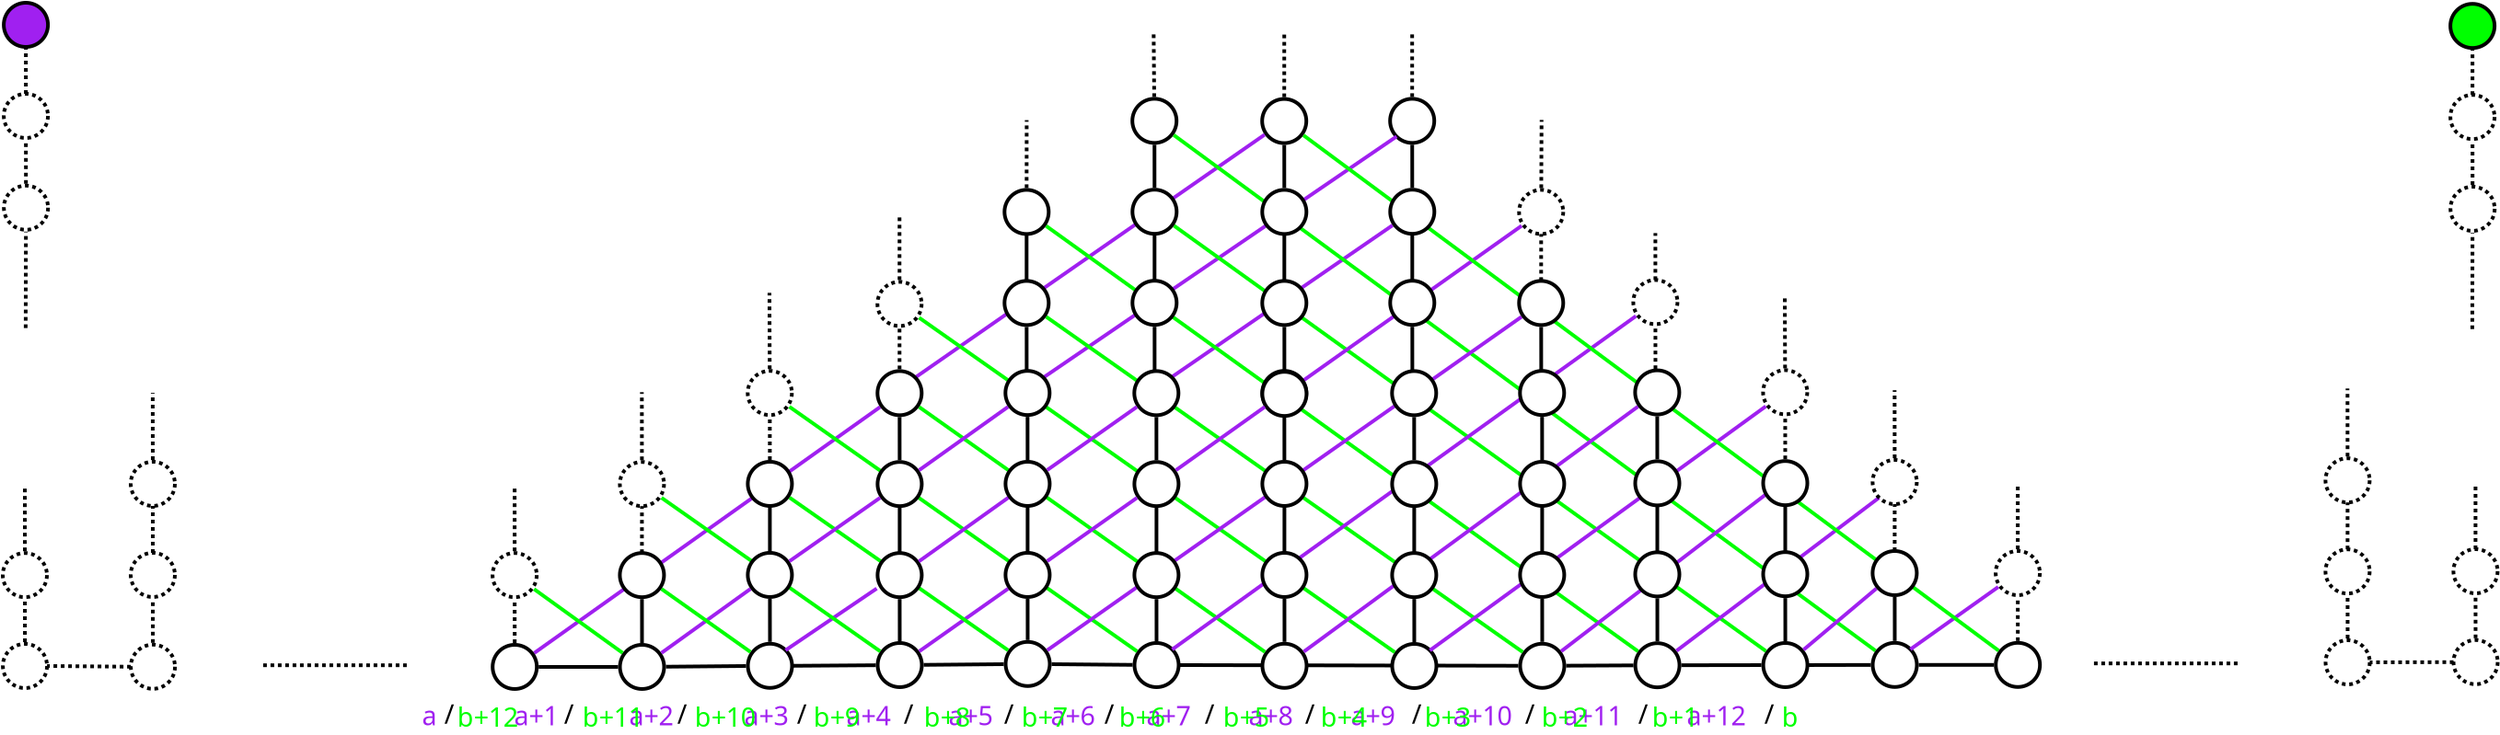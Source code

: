 <?xml version="1.0" encoding="UTF-8"?>
<dia:diagram xmlns:dia="http://www.lysator.liu.se/~alla/dia/">
  <dia:layer name="Background" visible="true" active="true">
    <dia:object type="Standard - Line" version="0" id="O0">
      <dia:attribute name="obj_pos">
        <dia:point val="15.064,43.67"/>
      </dia:attribute>
      <dia:attribute name="obj_bb">
        <dia:rectangle val="14.961,41.18;15.164,43.77"/>
      </dia:attribute>
      <dia:attribute name="conn_endpoints">
        <dia:point val="15.064,43.67"/>
        <dia:point val="15.061,41.28"/>
      </dia:attribute>
      <dia:attribute name="numcp">
        <dia:int val="1"/>
      </dia:attribute>
      <dia:attribute name="line_width">
        <dia:real val="0.2"/>
      </dia:attribute>
      <dia:connections>
        <dia:connection handle="0" to="O1" connection="8"/>
        <dia:connection handle="1" to="O180" connection="8"/>
      </dia:connections>
    </dia:object>
    <dia:object type="Standard - Ellipse" version="0" id="O1">
      <dia:attribute name="obj_pos">
        <dia:point val="13.865,43.77"/>
      </dia:attribute>
      <dia:attribute name="obj_bb">
        <dia:rectangle val="13.765,43.67;16.365,46.27"/>
      </dia:attribute>
      <dia:attribute name="elem_corner">
        <dia:point val="13.865,43.77"/>
      </dia:attribute>
      <dia:attribute name="elem_width">
        <dia:real val="2.4"/>
      </dia:attribute>
      <dia:attribute name="elem_height">
        <dia:real val="2.4"/>
      </dia:attribute>
      <dia:attribute name="border_width">
        <dia:real val="0.2"/>
      </dia:attribute>
      <dia:attribute name="aspect">
        <dia:enum val="2"/>
      </dia:attribute>
    </dia:object>
    <dia:object type="Standard - Line" version="0" id="O2">
      <dia:attribute name="obj_pos">
        <dia:point val="22.014,43.611"/>
      </dia:attribute>
      <dia:attribute name="obj_bb">
        <dia:rectangle val="21.911,41.169;22.114,43.711"/>
      </dia:attribute>
      <dia:attribute name="conn_endpoints">
        <dia:point val="22.014,43.611"/>
        <dia:point val="22.011,41.269"/>
      </dia:attribute>
      <dia:attribute name="numcp">
        <dia:int val="1"/>
      </dia:attribute>
      <dia:attribute name="line_width">
        <dia:real val="0.2"/>
      </dia:attribute>
      <dia:connections>
        <dia:connection handle="0" to="O3" connection="8"/>
        <dia:connection handle="1" to="O109" connection="8"/>
      </dia:connections>
    </dia:object>
    <dia:object type="Standard - Ellipse" version="0" id="O3">
      <dia:attribute name="obj_pos">
        <dia:point val="20.815,43.71"/>
      </dia:attribute>
      <dia:attribute name="obj_bb">
        <dia:rectangle val="20.715,43.61;23.315,46.21"/>
      </dia:attribute>
      <dia:attribute name="elem_corner">
        <dia:point val="20.815,43.71"/>
      </dia:attribute>
      <dia:attribute name="elem_width">
        <dia:real val="2.4"/>
      </dia:attribute>
      <dia:attribute name="elem_height">
        <dia:real val="2.4"/>
      </dia:attribute>
      <dia:attribute name="border_width">
        <dia:real val="0.2"/>
      </dia:attribute>
      <dia:attribute name="aspect">
        <dia:enum val="2"/>
      </dia:attribute>
    </dia:object>
    <dia:object type="Standard - Line" version="0" id="O4">
      <dia:attribute name="obj_pos">
        <dia:point val="29.064,43.571"/>
      </dia:attribute>
      <dia:attribute name="obj_bb">
        <dia:rectangle val="28.961,41.179;29.164,43.671"/>
      </dia:attribute>
      <dia:attribute name="conn_endpoints">
        <dia:point val="29.064,43.571"/>
        <dia:point val="29.061,41.279"/>
      </dia:attribute>
      <dia:attribute name="numcp">
        <dia:int val="1"/>
      </dia:attribute>
      <dia:attribute name="line_width">
        <dia:real val="0.2"/>
      </dia:attribute>
      <dia:connections>
        <dia:connection handle="0" to="O5" connection="8"/>
        <dia:connection handle="1" to="O114" connection="8"/>
      </dia:connections>
    </dia:object>
    <dia:object type="Standard - Ellipse" version="0" id="O5">
      <dia:attribute name="obj_pos">
        <dia:point val="27.865,43.67"/>
      </dia:attribute>
      <dia:attribute name="obj_bb">
        <dia:rectangle val="27.765,43.57;30.365,46.17"/>
      </dia:attribute>
      <dia:attribute name="elem_corner">
        <dia:point val="27.865,43.67"/>
      </dia:attribute>
      <dia:attribute name="elem_width">
        <dia:real val="2.4"/>
      </dia:attribute>
      <dia:attribute name="elem_height">
        <dia:real val="2.4"/>
      </dia:attribute>
      <dia:attribute name="border_width">
        <dia:real val="0.2"/>
      </dia:attribute>
      <dia:attribute name="aspect">
        <dia:enum val="2"/>
      </dia:attribute>
    </dia:object>
    <dia:object type="Standard - Line" version="0" id="O6">
      <dia:attribute name="obj_pos">
        <dia:point val="36.014,43.51"/>
      </dia:attribute>
      <dia:attribute name="obj_bb">
        <dia:rectangle val="35.911,41.17;36.114,43.61"/>
      </dia:attribute>
      <dia:attribute name="conn_endpoints">
        <dia:point val="36.014,43.51"/>
        <dia:point val="36.011,41.27"/>
      </dia:attribute>
      <dia:attribute name="numcp">
        <dia:int val="1"/>
      </dia:attribute>
      <dia:attribute name="line_width">
        <dia:real val="0.2"/>
      </dia:attribute>
      <dia:connections>
        <dia:connection handle="0" to="O7" connection="8"/>
        <dia:connection handle="1" to="O124" connection="8"/>
      </dia:connections>
    </dia:object>
    <dia:object type="Standard - Ellipse" version="0" id="O7">
      <dia:attribute name="obj_pos">
        <dia:point val="34.815,43.61"/>
      </dia:attribute>
      <dia:attribute name="obj_bb">
        <dia:rectangle val="34.715,43.51;37.315,46.11"/>
      </dia:attribute>
      <dia:attribute name="elem_corner">
        <dia:point val="34.815,43.61"/>
      </dia:attribute>
      <dia:attribute name="elem_width">
        <dia:real val="2.4"/>
      </dia:attribute>
      <dia:attribute name="elem_height">
        <dia:real val="2.4"/>
      </dia:attribute>
      <dia:attribute name="border_width">
        <dia:real val="0.2"/>
      </dia:attribute>
      <dia:attribute name="aspect">
        <dia:enum val="2"/>
      </dia:attribute>
    </dia:object>
    <dia:object type="Standard - Line" version="0" id="O8">
      <dia:attribute name="obj_pos">
        <dia:point val="43.014,43.571"/>
      </dia:attribute>
      <dia:attribute name="obj_bb">
        <dia:rectangle val="42.911,41.179;43.114,43.671"/>
      </dia:attribute>
      <dia:attribute name="conn_endpoints">
        <dia:point val="43.014,43.571"/>
        <dia:point val="43.011,41.279"/>
      </dia:attribute>
      <dia:attribute name="numcp">
        <dia:int val="1"/>
      </dia:attribute>
      <dia:attribute name="line_width">
        <dia:real val="0.2"/>
      </dia:attribute>
      <dia:connections>
        <dia:connection handle="0" to="O9" connection="8"/>
        <dia:connection handle="1" to="O148" connection="8"/>
      </dia:connections>
    </dia:object>
    <dia:object type="Standard - Ellipse" version="0" id="O9">
      <dia:attribute name="obj_pos">
        <dia:point val="41.815,43.67"/>
      </dia:attribute>
      <dia:attribute name="obj_bb">
        <dia:rectangle val="41.715,43.57;44.315,46.17"/>
      </dia:attribute>
      <dia:attribute name="elem_corner">
        <dia:point val="41.815,43.67"/>
      </dia:attribute>
      <dia:attribute name="elem_width">
        <dia:real val="2.4"/>
      </dia:attribute>
      <dia:attribute name="elem_height">
        <dia:real val="2.4"/>
      </dia:attribute>
      <dia:attribute name="border_width">
        <dia:real val="0.2"/>
      </dia:attribute>
      <dia:attribute name="aspect">
        <dia:enum val="2"/>
      </dia:attribute>
    </dia:object>
    <dia:object type="Standard - Line" version="0" id="O10">
      <dia:attribute name="obj_pos">
        <dia:point val="63.964,43.611"/>
      </dia:attribute>
      <dia:attribute name="obj_bb">
        <dia:rectangle val="63.861,41.169;64.064,43.711"/>
      </dia:attribute>
      <dia:attribute name="conn_endpoints">
        <dia:point val="63.964,43.611"/>
        <dia:point val="63.961,41.269"/>
      </dia:attribute>
      <dia:attribute name="numcp">
        <dia:int val="1"/>
      </dia:attribute>
      <dia:attribute name="line_width">
        <dia:real val="0.2"/>
      </dia:attribute>
      <dia:connections>
        <dia:connection handle="0" to="O11" connection="8"/>
        <dia:connection handle="1" to="O137" connection="8"/>
      </dia:connections>
    </dia:object>
    <dia:object type="Standard - Ellipse" version="0" id="O11">
      <dia:attribute name="obj_pos">
        <dia:point val="62.765,43.71"/>
      </dia:attribute>
      <dia:attribute name="obj_bb">
        <dia:rectangle val="62.665,43.61;65.265,46.21"/>
      </dia:attribute>
      <dia:attribute name="elem_corner">
        <dia:point val="62.765,43.71"/>
      </dia:attribute>
      <dia:attribute name="elem_width">
        <dia:real val="2.4"/>
      </dia:attribute>
      <dia:attribute name="elem_height">
        <dia:real val="2.4"/>
      </dia:attribute>
      <dia:attribute name="border_width">
        <dia:real val="0.2"/>
      </dia:attribute>
      <dia:attribute name="aspect">
        <dia:enum val="2"/>
      </dia:attribute>
    </dia:object>
    <dia:object type="Standard - Line" version="0" id="O12">
      <dia:attribute name="obj_pos">
        <dia:point val="107.709,33.53"/>
      </dia:attribute>
      <dia:attribute name="obj_bb">
        <dia:rectangle val="107.606,29.739;107.809,33.63"/>
      </dia:attribute>
      <dia:attribute name="conn_endpoints">
        <dia:point val="107.709,33.53"/>
        <dia:point val="107.706,29.839"/>
      </dia:attribute>
      <dia:attribute name="numcp">
        <dia:int val="1"/>
      </dia:attribute>
      <dia:attribute name="line_width">
        <dia:real val="0.2"/>
      </dia:attribute>
      <dia:attribute name="line_style">
        <dia:enum val="4"/>
      </dia:attribute>
      <dia:attribute name="dashlength">
        <dia:real val="2"/>
      </dia:attribute>
      <dia:connections>
        <dia:connection handle="0" to="O37" connection="8"/>
      </dia:connections>
    </dia:object>
    <dia:object type="Standard - Line" version="0" id="O13">
      <dia:attribute name="obj_pos">
        <dia:point val="107.714,43.421"/>
      </dia:attribute>
      <dia:attribute name="obj_bb">
        <dia:rectangle val="107.611,40.979;107.814,43.521"/>
      </dia:attribute>
      <dia:attribute name="conn_endpoints">
        <dia:point val="107.714,43.421"/>
        <dia:point val="107.711,41.079"/>
      </dia:attribute>
      <dia:attribute name="numcp">
        <dia:int val="1"/>
      </dia:attribute>
      <dia:attribute name="line_width">
        <dia:real val="0.2"/>
      </dia:attribute>
      <dia:attribute name="line_style">
        <dia:enum val="4"/>
      </dia:attribute>
      <dia:attribute name="dashlength">
        <dia:real val="2"/>
      </dia:attribute>
      <dia:connections>
        <dia:connection handle="0" to="O14" connection="8"/>
        <dia:connection handle="1" to="O38" connection="8"/>
      </dia:connections>
    </dia:object>
    <dia:object type="Standard - Ellipse" version="0" id="O14">
      <dia:attribute name="obj_pos">
        <dia:point val="106.515,43.52"/>
      </dia:attribute>
      <dia:attribute name="obj_bb">
        <dia:rectangle val="106.415,43.42;109.015,46.02"/>
      </dia:attribute>
      <dia:attribute name="elem_corner">
        <dia:point val="106.515,43.52"/>
      </dia:attribute>
      <dia:attribute name="elem_width">
        <dia:real val="2.4"/>
      </dia:attribute>
      <dia:attribute name="elem_height">
        <dia:real val="2.4"/>
      </dia:attribute>
      <dia:attribute name="border_width">
        <dia:real val="0.2"/>
      </dia:attribute>
      <dia:attribute name="aspect">
        <dia:enum val="2"/>
      </dia:attribute>
      <dia:attribute name="line_style">
        <dia:enum val="4"/>
      </dia:attribute>
      <dia:attribute name="dashlength">
        <dia:real val="2"/>
      </dia:attribute>
    </dia:object>
    <dia:object type="Standard - Ellipse" version="0" id="O15">
      <dia:attribute name="obj_pos">
        <dia:point val="41.7,14.09"/>
      </dia:attribute>
      <dia:attribute name="obj_bb">
        <dia:rectangle val="41.6,13.99;44.2,16.59"/>
      </dia:attribute>
      <dia:attribute name="elem_corner">
        <dia:point val="41.7,14.09"/>
      </dia:attribute>
      <dia:attribute name="elem_width">
        <dia:real val="2.4"/>
      </dia:attribute>
      <dia:attribute name="elem_height">
        <dia:real val="2.4"/>
      </dia:attribute>
      <dia:attribute name="border_width">
        <dia:real val="0.2"/>
      </dia:attribute>
      <dia:attribute name="aspect">
        <dia:enum val="2"/>
      </dia:attribute>
    </dia:object>
    <dia:object type="Standard - Line" version="0" id="O16">
      <dia:attribute name="obj_pos">
        <dia:point val="42.904,18.931"/>
      </dia:attribute>
      <dia:attribute name="obj_bb">
        <dia:rectangle val="42.801,16.489;43.004,19.031"/>
      </dia:attribute>
      <dia:attribute name="conn_endpoints">
        <dia:point val="42.904,18.931"/>
        <dia:point val="42.901,16.589"/>
      </dia:attribute>
      <dia:attribute name="numcp">
        <dia:int val="1"/>
      </dia:attribute>
      <dia:attribute name="line_width">
        <dia:real val="0.2"/>
      </dia:attribute>
      <dia:connections>
        <dia:connection handle="0" to="O72" connection="8"/>
        <dia:connection handle="1" to="O15" connection="8"/>
      </dia:connections>
    </dia:object>
    <dia:object type="Standard - Line" version="0" id="O17">
      <dia:attribute name="obj_pos">
        <dia:point val="114.664,43.411"/>
      </dia:attribute>
      <dia:attribute name="obj_bb">
        <dia:rectangle val="114.561,40.969;114.764,43.511"/>
      </dia:attribute>
      <dia:attribute name="conn_endpoints">
        <dia:point val="114.664,43.411"/>
        <dia:point val="114.661,41.069"/>
      </dia:attribute>
      <dia:attribute name="numcp">
        <dia:int val="1"/>
      </dia:attribute>
      <dia:attribute name="line_width">
        <dia:real val="0.2"/>
      </dia:attribute>
      <dia:attribute name="line_style">
        <dia:enum val="4"/>
      </dia:attribute>
      <dia:attribute name="dashlength">
        <dia:real val="2"/>
      </dia:attribute>
      <dia:connections>
        <dia:connection handle="0" to="O18" connection="8"/>
        <dia:connection handle="1" to="O40" connection="8"/>
      </dia:connections>
    </dia:object>
    <dia:object type="Standard - Ellipse" version="0" id="O18">
      <dia:attribute name="obj_pos">
        <dia:point val="113.465,43.51"/>
      </dia:attribute>
      <dia:attribute name="obj_bb">
        <dia:rectangle val="113.365,43.41;115.965,46.01"/>
      </dia:attribute>
      <dia:attribute name="elem_corner">
        <dia:point val="113.465,43.51"/>
      </dia:attribute>
      <dia:attribute name="elem_width">
        <dia:real val="2.4"/>
      </dia:attribute>
      <dia:attribute name="elem_height">
        <dia:real val="2.4"/>
      </dia:attribute>
      <dia:attribute name="border_width">
        <dia:real val="0.2"/>
      </dia:attribute>
      <dia:attribute name="aspect">
        <dia:enum val="2"/>
      </dia:attribute>
      <dia:attribute name="line_style">
        <dia:enum val="4"/>
      </dia:attribute>
      <dia:attribute name="dashlength">
        <dia:real val="2"/>
      </dia:attribute>
    </dia:object>
    <dia:object type="Standard - Ellipse" version="0" id="O19">
      <dia:attribute name="obj_pos">
        <dia:point val="48.75,14.1"/>
      </dia:attribute>
      <dia:attribute name="obj_bb">
        <dia:rectangle val="48.65,14;51.25,16.6"/>
      </dia:attribute>
      <dia:attribute name="elem_corner">
        <dia:point val="48.75,14.1"/>
      </dia:attribute>
      <dia:attribute name="elem_width">
        <dia:real val="2.4"/>
      </dia:attribute>
      <dia:attribute name="elem_height">
        <dia:real val="2.4"/>
      </dia:attribute>
      <dia:attribute name="border_width">
        <dia:real val="0.2"/>
      </dia:attribute>
      <dia:attribute name="aspect">
        <dia:enum val="2"/>
      </dia:attribute>
    </dia:object>
    <dia:object type="Standard - Line" version="0" id="O20">
      <dia:attribute name="obj_pos">
        <dia:point val="49.954,18.941"/>
      </dia:attribute>
      <dia:attribute name="obj_bb">
        <dia:rectangle val="49.851,16.499;50.054,19.041"/>
      </dia:attribute>
      <dia:attribute name="conn_endpoints">
        <dia:point val="49.954,18.941"/>
        <dia:point val="49.951,16.599"/>
      </dia:attribute>
      <dia:attribute name="numcp">
        <dia:int val="1"/>
      </dia:attribute>
      <dia:attribute name="line_width">
        <dia:real val="0.2"/>
      </dia:attribute>
      <dia:connections>
        <dia:connection handle="0" to="O70" connection="8"/>
        <dia:connection handle="1" to="O19" connection="8"/>
      </dia:connections>
    </dia:object>
    <dia:object type="Standard - Ellipse" version="0" id="O21">
      <dia:attribute name="obj_pos">
        <dia:point val="55.7,14.09"/>
      </dia:attribute>
      <dia:attribute name="obj_bb">
        <dia:rectangle val="55.6,13.99;58.2,16.59"/>
      </dia:attribute>
      <dia:attribute name="elem_corner">
        <dia:point val="55.7,14.09"/>
      </dia:attribute>
      <dia:attribute name="elem_width">
        <dia:real val="2.4"/>
      </dia:attribute>
      <dia:attribute name="elem_height">
        <dia:real val="2.4"/>
      </dia:attribute>
      <dia:attribute name="border_width">
        <dia:real val="0.2"/>
      </dia:attribute>
      <dia:attribute name="aspect">
        <dia:enum val="2"/>
      </dia:attribute>
    </dia:object>
    <dia:object type="Standard - Line" version="0" id="O22">
      <dia:attribute name="obj_pos">
        <dia:point val="56.904,18.931"/>
      </dia:attribute>
      <dia:attribute name="obj_bb">
        <dia:rectangle val="56.801,16.489;57.004,19.031"/>
      </dia:attribute>
      <dia:attribute name="conn_endpoints">
        <dia:point val="56.904,18.931"/>
        <dia:point val="56.901,16.589"/>
      </dia:attribute>
      <dia:attribute name="numcp">
        <dia:int val="1"/>
      </dia:attribute>
      <dia:attribute name="line_width">
        <dia:real val="0.2"/>
      </dia:attribute>
      <dia:connections>
        <dia:connection handle="0" to="O190" connection="8"/>
        <dia:connection handle="1" to="O21" connection="8"/>
      </dia:connections>
    </dia:object>
    <dia:object type="Standard - Line" version="0" id="O23">
      <dia:attribute name="obj_pos">
        <dia:point val="20.715,44.921"/>
      </dia:attribute>
      <dia:attribute name="obj_bb">
        <dia:rectangle val="16.264,44.82;20.816,45.06"/>
      </dia:attribute>
      <dia:attribute name="conn_endpoints">
        <dia:point val="20.715,44.921"/>
        <dia:point val="16.365,44.959"/>
      </dia:attribute>
      <dia:attribute name="numcp">
        <dia:int val="1"/>
      </dia:attribute>
      <dia:attribute name="line_width">
        <dia:real val="0.2"/>
      </dia:attribute>
      <dia:connections>
        <dia:connection handle="0" to="O3" connection="8"/>
        <dia:connection handle="1" to="O1" connection="8"/>
      </dia:connections>
    </dia:object>
    <dia:object type="Standard - Line" version="0" id="O24">
      <dia:attribute name="obj_pos">
        <dia:point val="27.765,44.879"/>
      </dia:attribute>
      <dia:attribute name="obj_bb">
        <dia:rectangle val="23.114,44.778;27.866,45.011"/>
      </dia:attribute>
      <dia:attribute name="conn_endpoints">
        <dia:point val="27.765,44.879"/>
        <dia:point val="23.215,44.91"/>
      </dia:attribute>
      <dia:attribute name="numcp">
        <dia:int val="1"/>
      </dia:attribute>
      <dia:attribute name="line_width">
        <dia:real val="0.2"/>
      </dia:attribute>
      <dia:connections>
        <dia:connection handle="0" to="O5" connection="8"/>
        <dia:connection handle="1" to="O3" connection="4"/>
      </dia:connections>
    </dia:object>
    <dia:object type="Standard - Line" version="0" id="O25">
      <dia:attribute name="obj_pos">
        <dia:point val="34.715,44.821"/>
      </dia:attribute>
      <dia:attribute name="obj_bb">
        <dia:rectangle val="30.264,44.72;34.816,44.96"/>
      </dia:attribute>
      <dia:attribute name="conn_endpoints">
        <dia:point val="34.715,44.821"/>
        <dia:point val="30.365,44.859"/>
      </dia:attribute>
      <dia:attribute name="numcp">
        <dia:int val="1"/>
      </dia:attribute>
      <dia:attribute name="line_width">
        <dia:real val="0.2"/>
      </dia:attribute>
      <dia:connections>
        <dia:connection handle="0" to="O7" connection="8"/>
        <dia:connection handle="1" to="O5" connection="8"/>
      </dia:connections>
    </dia:object>
    <dia:object type="Standard - Line" version="0" id="O26">
      <dia:attribute name="obj_pos">
        <dia:point val="41.715,44.859"/>
      </dia:attribute>
      <dia:attribute name="obj_bb">
        <dia:rectangle val="37.214,44.72;41.816,44.96"/>
      </dia:attribute>
      <dia:attribute name="conn_endpoints">
        <dia:point val="41.715,44.859"/>
        <dia:point val="37.315,44.821"/>
      </dia:attribute>
      <dia:attribute name="numcp">
        <dia:int val="1"/>
      </dia:attribute>
      <dia:attribute name="line_width">
        <dia:real val="0.2"/>
      </dia:attribute>
      <dia:connections>
        <dia:connection handle="0" to="O9" connection="8"/>
        <dia:connection handle="1" to="O7" connection="8"/>
      </dia:connections>
    </dia:object>
    <dia:object type="Standard - Line" version="0" id="O27">
      <dia:attribute name="obj_pos">
        <dia:point val="62.665,44.907"/>
      </dia:attribute>
      <dia:attribute name="obj_bb">
        <dia:rectangle val="44.115,44.77;62.765,45.008"/>
      </dia:attribute>
      <dia:attribute name="conn_endpoints">
        <dia:point val="62.665,44.907"/>
        <dia:point val="44.215,44.87"/>
      </dia:attribute>
      <dia:attribute name="numcp">
        <dia:int val="1"/>
      </dia:attribute>
      <dia:attribute name="line_width">
        <dia:real val="0.2"/>
      </dia:attribute>
      <dia:connections>
        <dia:connection handle="0" to="O11" connection="8"/>
        <dia:connection handle="1" to="O9" connection="4"/>
      </dia:connections>
    </dia:object>
    <dia:object type="Standard - Line" version="0" id="O28">
      <dia:attribute name="obj_pos">
        <dia:point val="113.465,44.71"/>
      </dia:attribute>
      <dia:attribute name="obj_bb">
        <dia:rectangle val="108.815,44.61;113.565,44.82"/>
      </dia:attribute>
      <dia:attribute name="conn_endpoints">
        <dia:point val="113.465,44.71"/>
        <dia:point val="108.915,44.72"/>
      </dia:attribute>
      <dia:attribute name="numcp">
        <dia:int val="1"/>
      </dia:attribute>
      <dia:attribute name="line_width">
        <dia:real val="0.2"/>
      </dia:attribute>
      <dia:attribute name="line_style">
        <dia:enum val="4"/>
      </dia:attribute>
      <dia:attribute name="dashlength">
        <dia:real val="2"/>
      </dia:attribute>
      <dia:connections>
        <dia:connection handle="0" to="O18" connection="3"/>
        <dia:connection handle="1" to="O14" connection="4"/>
      </dia:connections>
    </dia:object>
    <dia:object type="Standard - Line" version="0" id="O29">
      <dia:attribute name="obj_pos">
        <dia:point val="93.935,44.78"/>
      </dia:attribute>
      <dia:attribute name="obj_bb">
        <dia:rectangle val="93.835,44.68;102.035,44.88"/>
      </dia:attribute>
      <dia:attribute name="conn_endpoints">
        <dia:point val="93.935,44.78"/>
        <dia:point val="101.935,44.78"/>
      </dia:attribute>
      <dia:attribute name="numcp">
        <dia:int val="1"/>
      </dia:attribute>
      <dia:attribute name="line_width">
        <dia:real val="0.2"/>
      </dia:attribute>
      <dia:attribute name="line_style">
        <dia:enum val="4"/>
      </dia:attribute>
      <dia:attribute name="dashlength">
        <dia:real val="2"/>
      </dia:attribute>
    </dia:object>
    <dia:object type="Standard - Line" version="0" id="O30">
      <dia:attribute name="obj_pos">
        <dia:point val="16.12,44.21"/>
      </dia:attribute>
      <dia:attribute name="obj_bb">
        <dia:rectangle val="15.98,40.59;21.095,44.35"/>
      </dia:attribute>
      <dia:attribute name="conn_endpoints">
        <dia:point val="16.12,44.21"/>
        <dia:point val="20.955,40.73"/>
      </dia:attribute>
      <dia:attribute name="numcp">
        <dia:int val="1"/>
      </dia:attribute>
      <dia:attribute name="line_color">
        <dia:color val="#a020f0"/>
      </dia:attribute>
      <dia:attribute name="line_width">
        <dia:real val="0.2"/>
      </dia:attribute>
      <dia:connections>
        <dia:connection handle="0" to="O1" connection="8"/>
        <dia:connection handle="1" to="O109" connection="8"/>
      </dia:connections>
    </dia:object>
    <dia:object type="Standard - Line" version="0" id="O31">
      <dia:attribute name="obj_pos">
        <dia:point val="22.863,44.062"/>
      </dia:attribute>
      <dia:attribute name="obj_bb">
        <dia:rectangle val="22.725,40.57;27.951,44.2"/>
      </dia:attribute>
      <dia:attribute name="conn_endpoints">
        <dia:point val="22.863,44.062"/>
        <dia:point val="27.812,40.709"/>
      </dia:attribute>
      <dia:attribute name="numcp">
        <dia:int val="1"/>
      </dia:attribute>
      <dia:attribute name="line_color">
        <dia:color val="#a020f0"/>
      </dia:attribute>
      <dia:attribute name="line_width">
        <dia:real val="0.2"/>
      </dia:attribute>
      <dia:connections>
        <dia:connection handle="0" to="O3" connection="2"/>
      </dia:connections>
    </dia:object>
    <dia:object type="Standard - Line" version="0" id="O32">
      <dia:attribute name="obj_pos">
        <dia:point val="30.127,44.121"/>
      </dia:attribute>
      <dia:attribute name="obj_bb">
        <dia:rectangle val="29.988,40.58;35.087,44.26"/>
      </dia:attribute>
      <dia:attribute name="conn_endpoints">
        <dia:point val="30.127,44.121"/>
        <dia:point val="34.948,40.719"/>
      </dia:attribute>
      <dia:attribute name="numcp">
        <dia:int val="1"/>
      </dia:attribute>
      <dia:attribute name="line_color">
        <dia:color val="#a020f0"/>
      </dia:attribute>
      <dia:attribute name="line_width">
        <dia:real val="0.2"/>
      </dia:attribute>
      <dia:connections>
        <dia:connection handle="0" to="O5" connection="8"/>
        <dia:connection handle="1" to="O124" connection="8"/>
      </dia:connections>
    </dia:object>
    <dia:object type="Standard - Line" version="0" id="O33">
      <dia:attribute name="obj_pos">
        <dia:point val="29.904,29.241"/>
      </dia:attribute>
      <dia:attribute name="obj_bb">
        <dia:rectangle val="29.764,15.903;49.022,29.381"/>
      </dia:attribute>
      <dia:attribute name="conn_endpoints">
        <dia:point val="29.904,29.241"/>
        <dia:point val="48.883,16.042"/>
      </dia:attribute>
      <dia:attribute name="numcp">
        <dia:int val="1"/>
      </dia:attribute>
      <dia:attribute name="line_color">
        <dia:color val="#a020f0"/>
      </dia:attribute>
      <dia:attribute name="line_width">
        <dia:real val="0.2"/>
      </dia:attribute>
      <dia:connections>
        <dia:connection handle="0" to="O111" connection="2"/>
        <dia:connection handle="1" to="O19" connection="8"/>
      </dia:connections>
    </dia:object>
    <dia:object type="Standard - Line" version="0" id="O34">
      <dia:attribute name="obj_pos">
        <dia:point val="9.209,44.216"/>
      </dia:attribute>
      <dia:attribute name="obj_bb">
        <dia:rectangle val="9.07,30.705;28.135,44.355"/>
      </dia:attribute>
      <dia:attribute name="conn_endpoints">
        <dia:point val="9.209,44.216"/>
        <dia:point val="27.996,30.844"/>
      </dia:attribute>
      <dia:attribute name="numcp">
        <dia:int val="1"/>
      </dia:attribute>
      <dia:attribute name="line_color">
        <dia:color val="#a020f0"/>
      </dia:attribute>
      <dia:attribute name="line_width">
        <dia:real val="0.2"/>
      </dia:attribute>
      <dia:connections>
        <dia:connection handle="0" to="O74" connection="8"/>
        <dia:connection handle="1" to="O111" connection="8"/>
      </dia:connections>
    </dia:object>
    <dia:object type="Standard - Line" version="0" id="O35">
      <dia:attribute name="obj_pos">
        <dia:point val="36.809,29.282"/>
      </dia:attribute>
      <dia:attribute name="obj_bb">
        <dia:rectangle val="36.669,15.999;56.191,29.421"/>
      </dia:attribute>
      <dia:attribute name="conn_endpoints">
        <dia:point val="36.809,29.282"/>
        <dia:point val="56.051,16.139"/>
      </dia:attribute>
      <dia:attribute name="numcp">
        <dia:int val="1"/>
      </dia:attribute>
      <dia:attribute name="line_color">
        <dia:color val="#a020f0"/>
      </dia:attribute>
      <dia:attribute name="line_width">
        <dia:real val="0.2"/>
      </dia:attribute>
      <dia:connections>
        <dia:connection handle="1" to="O21" connection="5"/>
      </dia:connections>
    </dia:object>
    <dia:object type="Standard - Line" version="0" id="O36">
      <dia:attribute name="obj_pos">
        <dia:point val="43.758,29.271"/>
      </dia:attribute>
      <dia:attribute name="obj_bb">
        <dia:rectangle val="43.619,20.827;55.973,29.411"/>
      </dia:attribute>
      <dia:attribute name="conn_endpoints">
        <dia:point val="43.758,29.271"/>
        <dia:point val="55.834,20.966"/>
      </dia:attribute>
      <dia:attribute name="numcp">
        <dia:int val="1"/>
      </dia:attribute>
      <dia:attribute name="line_color">
        <dia:color val="#a020f0"/>
      </dia:attribute>
      <dia:attribute name="line_width">
        <dia:real val="0.2"/>
      </dia:attribute>
      <dia:connections>
        <dia:connection handle="1" to="O190" connection="8"/>
      </dia:connections>
    </dia:object>
    <dia:object type="Standard - Ellipse" version="0" id="O37">
      <dia:attribute name="obj_pos">
        <dia:point val="106.51,33.63"/>
      </dia:attribute>
      <dia:attribute name="obj_bb">
        <dia:rectangle val="106.41,33.53;109.01,36.13"/>
      </dia:attribute>
      <dia:attribute name="elem_corner">
        <dia:point val="106.51,33.63"/>
      </dia:attribute>
      <dia:attribute name="elem_width">
        <dia:real val="2.4"/>
      </dia:attribute>
      <dia:attribute name="elem_height">
        <dia:real val="2.4"/>
      </dia:attribute>
      <dia:attribute name="border_width">
        <dia:real val="0.2"/>
      </dia:attribute>
      <dia:attribute name="aspect">
        <dia:enum val="2"/>
      </dia:attribute>
      <dia:attribute name="line_style">
        <dia:enum val="4"/>
      </dia:attribute>
      <dia:attribute name="dashlength">
        <dia:real val="2"/>
      </dia:attribute>
    </dia:object>
    <dia:object type="Standard - Ellipse" version="0" id="O38">
      <dia:attribute name="obj_pos">
        <dia:point val="106.51,38.58"/>
      </dia:attribute>
      <dia:attribute name="obj_bb">
        <dia:rectangle val="106.41,38.48;109.01,41.08"/>
      </dia:attribute>
      <dia:attribute name="elem_corner">
        <dia:point val="106.51,38.58"/>
      </dia:attribute>
      <dia:attribute name="elem_width">
        <dia:real val="2.4"/>
      </dia:attribute>
      <dia:attribute name="elem_height">
        <dia:real val="2.4"/>
      </dia:attribute>
      <dia:attribute name="border_width">
        <dia:real val="0.2"/>
      </dia:attribute>
      <dia:attribute name="aspect">
        <dia:enum val="2"/>
      </dia:attribute>
      <dia:attribute name="line_style">
        <dia:enum val="4"/>
      </dia:attribute>
      <dia:attribute name="dashlength">
        <dia:real val="2"/>
      </dia:attribute>
    </dia:object>
    <dia:object type="Standard - Line" version="0" id="O39">
      <dia:attribute name="obj_pos">
        <dia:point val="107.71,38.58"/>
      </dia:attribute>
      <dia:attribute name="obj_bb">
        <dia:rectangle val="107.61,35.93;107.81,38.68"/>
      </dia:attribute>
      <dia:attribute name="conn_endpoints">
        <dia:point val="107.71,38.58"/>
        <dia:point val="107.71,36.03"/>
      </dia:attribute>
      <dia:attribute name="numcp">
        <dia:int val="1"/>
      </dia:attribute>
      <dia:attribute name="line_width">
        <dia:real val="0.2"/>
      </dia:attribute>
      <dia:attribute name="line_style">
        <dia:enum val="4"/>
      </dia:attribute>
      <dia:attribute name="dashlength">
        <dia:real val="2"/>
      </dia:attribute>
      <dia:connections>
        <dia:connection handle="0" to="O38" connection="1"/>
        <dia:connection handle="1" to="O37" connection="6"/>
      </dia:connections>
    </dia:object>
    <dia:object type="Standard - Ellipse" version="0" id="O40">
      <dia:attribute name="obj_pos">
        <dia:point val="113.46,38.57"/>
      </dia:attribute>
      <dia:attribute name="obj_bb">
        <dia:rectangle val="113.36,38.47;115.96,41.07"/>
      </dia:attribute>
      <dia:attribute name="elem_corner">
        <dia:point val="113.46,38.57"/>
      </dia:attribute>
      <dia:attribute name="elem_width">
        <dia:real val="2.4"/>
      </dia:attribute>
      <dia:attribute name="elem_height">
        <dia:real val="2.4"/>
      </dia:attribute>
      <dia:attribute name="border_width">
        <dia:real val="0.2"/>
      </dia:attribute>
      <dia:attribute name="aspect">
        <dia:enum val="2"/>
      </dia:attribute>
      <dia:attribute name="line_style">
        <dia:enum val="4"/>
      </dia:attribute>
      <dia:attribute name="dashlength">
        <dia:real val="2"/>
      </dia:attribute>
    </dia:object>
    <dia:object type="Standard - Line" version="0" id="O41">
      <dia:attribute name="obj_pos">
        <dia:point val="114.66,38.57"/>
      </dia:attribute>
      <dia:attribute name="obj_bb">
        <dia:rectangle val="114.56,34.92;114.76,38.67"/>
      </dia:attribute>
      <dia:attribute name="conn_endpoints">
        <dia:point val="114.66,38.57"/>
        <dia:point val="114.66,35.02"/>
      </dia:attribute>
      <dia:attribute name="numcp">
        <dia:int val="1"/>
      </dia:attribute>
      <dia:attribute name="line_width">
        <dia:real val="0.2"/>
      </dia:attribute>
      <dia:attribute name="line_style">
        <dia:enum val="4"/>
      </dia:attribute>
      <dia:attribute name="dashlength">
        <dia:real val="2"/>
      </dia:attribute>
      <dia:connections>
        <dia:connection handle="0" to="O40" connection="1"/>
      </dia:connections>
    </dia:object>
    <dia:object type="Standard - Line" version="0" id="O42">
      <dia:attribute name="obj_pos">
        <dia:point val="49.964,43.611"/>
      </dia:attribute>
      <dia:attribute name="obj_bb">
        <dia:rectangle val="49.861,41.169;50.064,43.711"/>
      </dia:attribute>
      <dia:attribute name="conn_endpoints">
        <dia:point val="49.964,43.611"/>
        <dia:point val="49.961,41.269"/>
      </dia:attribute>
      <dia:attribute name="numcp">
        <dia:int val="1"/>
      </dia:attribute>
      <dia:attribute name="line_width">
        <dia:real val="0.2"/>
      </dia:attribute>
      <dia:connections>
        <dia:connection handle="0" to="O43" connection="8"/>
        <dia:connection handle="1" to="O149" connection="8"/>
      </dia:connections>
    </dia:object>
    <dia:object type="Standard - Ellipse" version="0" id="O43">
      <dia:attribute name="obj_pos">
        <dia:point val="48.765,43.71"/>
      </dia:attribute>
      <dia:attribute name="obj_bb">
        <dia:rectangle val="48.665,43.61;51.265,46.21"/>
      </dia:attribute>
      <dia:attribute name="elem_corner">
        <dia:point val="48.765,43.71"/>
      </dia:attribute>
      <dia:attribute name="elem_width">
        <dia:real val="2.4"/>
      </dia:attribute>
      <dia:attribute name="elem_height">
        <dia:real val="2.4"/>
      </dia:attribute>
      <dia:attribute name="border_width">
        <dia:real val="0.2"/>
      </dia:attribute>
      <dia:attribute name="aspect">
        <dia:enum val="2"/>
      </dia:attribute>
    </dia:object>
    <dia:object type="Standard - Line" version="0" id="O44">
      <dia:attribute name="obj_pos">
        <dia:point val="57.014,43.621"/>
      </dia:attribute>
      <dia:attribute name="obj_bb">
        <dia:rectangle val="56.911,41.179;57.114,43.721"/>
      </dia:attribute>
      <dia:attribute name="conn_endpoints">
        <dia:point val="57.014,43.621"/>
        <dia:point val="57.011,41.279"/>
      </dia:attribute>
      <dia:attribute name="numcp">
        <dia:int val="1"/>
      </dia:attribute>
      <dia:attribute name="line_width">
        <dia:real val="0.2"/>
      </dia:attribute>
      <dia:connections>
        <dia:connection handle="0" to="O45" connection="8"/>
        <dia:connection handle="1" to="O152" connection="8"/>
      </dia:connections>
    </dia:object>
    <dia:object type="Standard - Ellipse" version="0" id="O45">
      <dia:attribute name="obj_pos">
        <dia:point val="55.815,43.72"/>
      </dia:attribute>
      <dia:attribute name="obj_bb">
        <dia:rectangle val="55.715,43.62;58.315,46.22"/>
      </dia:attribute>
      <dia:attribute name="elem_corner">
        <dia:point val="55.815,43.72"/>
      </dia:attribute>
      <dia:attribute name="elem_width">
        <dia:real val="2.4"/>
      </dia:attribute>
      <dia:attribute name="elem_height">
        <dia:real val="2.4"/>
      </dia:attribute>
      <dia:attribute name="border_width">
        <dia:real val="0.2"/>
      </dia:attribute>
      <dia:attribute name="aspect">
        <dia:enum val="2"/>
      </dia:attribute>
    </dia:object>
    <dia:object type="Standard - Line" version="0" id="O46">
      <dia:attribute name="obj_pos">
        <dia:point val="-18.456,43.621"/>
      </dia:attribute>
      <dia:attribute name="obj_bb">
        <dia:rectangle val="-18.559,41.179;-18.356,43.721"/>
      </dia:attribute>
      <dia:attribute name="conn_endpoints">
        <dia:point val="-18.456,43.621"/>
        <dia:point val="-18.459,41.279"/>
      </dia:attribute>
      <dia:attribute name="numcp">
        <dia:int val="1"/>
      </dia:attribute>
      <dia:attribute name="line_width">
        <dia:real val="0.2"/>
      </dia:attribute>
      <dia:attribute name="line_style">
        <dia:enum val="4"/>
      </dia:attribute>
      <dia:attribute name="dashlength">
        <dia:real val="2"/>
      </dia:attribute>
      <dia:connections>
        <dia:connection handle="0" to="O47" connection="8"/>
        <dia:connection handle="1" to="O55" connection="8"/>
      </dia:connections>
    </dia:object>
    <dia:object type="Standard - Ellipse" version="0" id="O47">
      <dia:attribute name="obj_pos">
        <dia:point val="-19.655,43.72"/>
      </dia:attribute>
      <dia:attribute name="obj_bb">
        <dia:rectangle val="-19.755,43.62;-17.155,46.22"/>
      </dia:attribute>
      <dia:attribute name="elem_corner">
        <dia:point val="-19.655,43.72"/>
      </dia:attribute>
      <dia:attribute name="elem_width">
        <dia:real val="2.4"/>
      </dia:attribute>
      <dia:attribute name="elem_height">
        <dia:real val="2.4"/>
      </dia:attribute>
      <dia:attribute name="border_width">
        <dia:real val="0.2"/>
      </dia:attribute>
      <dia:attribute name="aspect">
        <dia:enum val="2"/>
      </dia:attribute>
      <dia:attribute name="line_style">
        <dia:enum val="4"/>
      </dia:attribute>
      <dia:attribute name="dashlength">
        <dia:real val="2"/>
      </dia:attribute>
    </dia:object>
    <dia:object type="Standard - Line" version="0" id="O48">
      <dia:attribute name="obj_pos">
        <dia:point val="-11.511,33.721"/>
      </dia:attribute>
      <dia:attribute name="obj_bb">
        <dia:rectangle val="-11.614,29.979;-11.411,33.821"/>
      </dia:attribute>
      <dia:attribute name="conn_endpoints">
        <dia:point val="-11.511,33.721"/>
        <dia:point val="-11.514,30.079"/>
      </dia:attribute>
      <dia:attribute name="numcp">
        <dia:int val="1"/>
      </dia:attribute>
      <dia:attribute name="line_width">
        <dia:real val="0.2"/>
      </dia:attribute>
      <dia:attribute name="line_style">
        <dia:enum val="4"/>
      </dia:attribute>
      <dia:attribute name="dashlength">
        <dia:real val="2"/>
      </dia:attribute>
      <dia:connections>
        <dia:connection handle="0" to="O49" connection="8"/>
      </dia:connections>
    </dia:object>
    <dia:object type="Standard - Ellipse" version="0" id="O49">
      <dia:attribute name="obj_pos">
        <dia:point val="-12.71,33.82"/>
      </dia:attribute>
      <dia:attribute name="obj_bb">
        <dia:rectangle val="-12.81,33.72;-10.21,36.32"/>
      </dia:attribute>
      <dia:attribute name="elem_corner">
        <dia:point val="-12.71,33.82"/>
      </dia:attribute>
      <dia:attribute name="elem_width">
        <dia:real val="2.4"/>
      </dia:attribute>
      <dia:attribute name="elem_height">
        <dia:real val="2.4"/>
      </dia:attribute>
      <dia:attribute name="border_width">
        <dia:real val="0.2"/>
      </dia:attribute>
      <dia:attribute name="aspect">
        <dia:enum val="2"/>
      </dia:attribute>
      <dia:attribute name="line_style">
        <dia:enum val="4"/>
      </dia:attribute>
      <dia:attribute name="dashlength">
        <dia:real val="2"/>
      </dia:attribute>
    </dia:object>
    <dia:object type="Standard - Ellipse" version="0" id="O50">
      <dia:attribute name="obj_pos">
        <dia:point val="-12.71,38.77"/>
      </dia:attribute>
      <dia:attribute name="obj_bb">
        <dia:rectangle val="-12.81,38.67;-10.21,41.27"/>
      </dia:attribute>
      <dia:attribute name="elem_corner">
        <dia:point val="-12.71,38.77"/>
      </dia:attribute>
      <dia:attribute name="elem_width">
        <dia:real val="2.4"/>
      </dia:attribute>
      <dia:attribute name="elem_height">
        <dia:real val="2.4"/>
      </dia:attribute>
      <dia:attribute name="border_width">
        <dia:real val="0.2"/>
      </dia:attribute>
      <dia:attribute name="aspect">
        <dia:enum val="2"/>
      </dia:attribute>
      <dia:attribute name="line_style">
        <dia:enum val="4"/>
      </dia:attribute>
      <dia:attribute name="dashlength">
        <dia:real val="2"/>
      </dia:attribute>
    </dia:object>
    <dia:object type="Standard - Line" version="0" id="O51">
      <dia:attribute name="obj_pos">
        <dia:point val="-11.506,43.66"/>
      </dia:attribute>
      <dia:attribute name="obj_bb">
        <dia:rectangle val="-11.609,41.17;-11.406,43.76"/>
      </dia:attribute>
      <dia:attribute name="conn_endpoints">
        <dia:point val="-11.506,43.66"/>
        <dia:point val="-11.509,41.27"/>
      </dia:attribute>
      <dia:attribute name="numcp">
        <dia:int val="1"/>
      </dia:attribute>
      <dia:attribute name="line_width">
        <dia:real val="0.2"/>
      </dia:attribute>
      <dia:attribute name="line_style">
        <dia:enum val="4"/>
      </dia:attribute>
      <dia:attribute name="dashlength">
        <dia:real val="2"/>
      </dia:attribute>
      <dia:connections>
        <dia:connection handle="0" to="O52" connection="8"/>
        <dia:connection handle="1" to="O50" connection="8"/>
      </dia:connections>
    </dia:object>
    <dia:object type="Standard - Ellipse" version="0" id="O52">
      <dia:attribute name="obj_pos">
        <dia:point val="-12.705,43.76"/>
      </dia:attribute>
      <dia:attribute name="obj_bb">
        <dia:rectangle val="-12.805,43.66;-10.205,46.26"/>
      </dia:attribute>
      <dia:attribute name="elem_corner">
        <dia:point val="-12.705,43.76"/>
      </dia:attribute>
      <dia:attribute name="elem_width">
        <dia:real val="2.4"/>
      </dia:attribute>
      <dia:attribute name="elem_height">
        <dia:real val="2.4"/>
      </dia:attribute>
      <dia:attribute name="border_width">
        <dia:real val="0.2"/>
      </dia:attribute>
      <dia:attribute name="aspect">
        <dia:enum val="2"/>
      </dia:attribute>
      <dia:attribute name="line_style">
        <dia:enum val="4"/>
      </dia:attribute>
      <dia:attribute name="dashlength">
        <dia:real val="2"/>
      </dia:attribute>
    </dia:object>
    <dia:object type="Standard - Line" version="0" id="O53">
      <dia:attribute name="obj_pos">
        <dia:point val="-11.51,38.77"/>
      </dia:attribute>
      <dia:attribute name="obj_bb">
        <dia:rectangle val="-11.61,36.12;-11.41,38.87"/>
      </dia:attribute>
      <dia:attribute name="conn_endpoints">
        <dia:point val="-11.51,38.77"/>
        <dia:point val="-11.51,36.22"/>
      </dia:attribute>
      <dia:attribute name="numcp">
        <dia:int val="1"/>
      </dia:attribute>
      <dia:attribute name="line_width">
        <dia:real val="0.2"/>
      </dia:attribute>
      <dia:attribute name="line_style">
        <dia:enum val="4"/>
      </dia:attribute>
      <dia:attribute name="dashlength">
        <dia:real val="2"/>
      </dia:attribute>
      <dia:connections>
        <dia:connection handle="0" to="O50" connection="1"/>
        <dia:connection handle="1" to="O49" connection="6"/>
      </dia:connections>
    </dia:object>
    <dia:object type="Standard - Line" version="0" id="O54">
      <dia:attribute name="obj_pos">
        <dia:point val="-12.705,44.96"/>
      </dia:attribute>
      <dia:attribute name="obj_bb">
        <dia:rectangle val="-17.356,44.819;-12.604,45.061"/>
      </dia:attribute>
      <dia:attribute name="conn_endpoints">
        <dia:point val="-12.705,44.96"/>
        <dia:point val="-17.255,44.92"/>
      </dia:attribute>
      <dia:attribute name="numcp">
        <dia:int val="1"/>
      </dia:attribute>
      <dia:attribute name="line_width">
        <dia:real val="0.2"/>
      </dia:attribute>
      <dia:attribute name="line_style">
        <dia:enum val="4"/>
      </dia:attribute>
      <dia:attribute name="dashlength">
        <dia:real val="2"/>
      </dia:attribute>
      <dia:connections>
        <dia:connection handle="0" to="O52" connection="3"/>
        <dia:connection handle="1" to="O47" connection="4"/>
      </dia:connections>
    </dia:object>
    <dia:object type="Standard - Ellipse" version="0" id="O55">
      <dia:attribute name="obj_pos">
        <dia:point val="-19.66,38.78"/>
      </dia:attribute>
      <dia:attribute name="obj_bb">
        <dia:rectangle val="-19.76,38.68;-17.16,41.28"/>
      </dia:attribute>
      <dia:attribute name="elem_corner">
        <dia:point val="-19.66,38.78"/>
      </dia:attribute>
      <dia:attribute name="elem_width">
        <dia:real val="2.4"/>
      </dia:attribute>
      <dia:attribute name="elem_height">
        <dia:real val="2.4"/>
      </dia:attribute>
      <dia:attribute name="border_width">
        <dia:real val="0.2"/>
      </dia:attribute>
      <dia:attribute name="aspect">
        <dia:enum val="2"/>
      </dia:attribute>
      <dia:attribute name="line_style">
        <dia:enum val="4"/>
      </dia:attribute>
      <dia:attribute name="dashlength">
        <dia:real val="2"/>
      </dia:attribute>
    </dia:object>
    <dia:object type="Standard - Line" version="0" id="O56">
      <dia:attribute name="obj_pos">
        <dia:point val="-18.46,38.68"/>
      </dia:attribute>
      <dia:attribute name="obj_bb">
        <dia:rectangle val="-18.56,34.98;-18.36,38.78"/>
      </dia:attribute>
      <dia:attribute name="conn_endpoints">
        <dia:point val="-18.46,38.68"/>
        <dia:point val="-18.46,35.08"/>
      </dia:attribute>
      <dia:attribute name="numcp">
        <dia:int val="1"/>
      </dia:attribute>
      <dia:attribute name="line_width">
        <dia:real val="0.2"/>
      </dia:attribute>
      <dia:attribute name="line_style">
        <dia:enum val="4"/>
      </dia:attribute>
      <dia:attribute name="dashlength">
        <dia:real val="2"/>
      </dia:attribute>
      <dia:connections>
        <dia:connection handle="0" to="O55" connection="8"/>
      </dia:connections>
    </dia:object>
    <dia:object type="Standard - Line" version="0" id="O57">
      <dia:attribute name="obj_pos">
        <dia:point val="-5.515,44.88"/>
      </dia:attribute>
      <dia:attribute name="obj_bb">
        <dia:rectangle val="-5.615,44.78;2.585,44.98"/>
      </dia:attribute>
      <dia:attribute name="conn_endpoints">
        <dia:point val="-5.515,44.88"/>
        <dia:point val="2.485,44.88"/>
      </dia:attribute>
      <dia:attribute name="numcp">
        <dia:int val="1"/>
      </dia:attribute>
      <dia:attribute name="line_width">
        <dia:real val="0.2"/>
      </dia:attribute>
      <dia:attribute name="line_style">
        <dia:enum val="4"/>
      </dia:attribute>
      <dia:attribute name="dashlength">
        <dia:real val="2"/>
      </dia:attribute>
    </dia:object>
    <dia:object type="Standard - Line" version="0" id="O58">
      <dia:attribute name="obj_pos">
        <dia:point val="77.169,43.571"/>
      </dia:attribute>
      <dia:attribute name="obj_bb">
        <dia:rectangle val="77.066,41.129;77.269,43.671"/>
      </dia:attribute>
      <dia:attribute name="conn_endpoints">
        <dia:point val="77.169,43.571"/>
        <dia:point val="77.166,41.229"/>
      </dia:attribute>
      <dia:attribute name="numcp">
        <dia:int val="1"/>
      </dia:attribute>
      <dia:attribute name="line_width">
        <dia:real val="0.2"/>
      </dia:attribute>
      <dia:connections>
        <dia:connection handle="0" to="O59" connection="8"/>
        <dia:connection handle="1" to="O170" connection="8"/>
      </dia:connections>
    </dia:object>
    <dia:object type="Standard - Ellipse" version="0" id="O59">
      <dia:attribute name="obj_pos">
        <dia:point val="75.97,43.67"/>
      </dia:attribute>
      <dia:attribute name="obj_bb">
        <dia:rectangle val="75.87,43.57;78.47,46.17"/>
      </dia:attribute>
      <dia:attribute name="elem_corner">
        <dia:point val="75.97,43.67"/>
      </dia:attribute>
      <dia:attribute name="elem_width">
        <dia:real val="2.4"/>
      </dia:attribute>
      <dia:attribute name="elem_height">
        <dia:real val="2.4"/>
      </dia:attribute>
      <dia:attribute name="border_width">
        <dia:real val="0.2"/>
      </dia:attribute>
      <dia:attribute name="aspect">
        <dia:enum val="2"/>
      </dia:attribute>
    </dia:object>
    <dia:object type="Standard - Line" version="0" id="O60">
      <dia:attribute name="obj_pos">
        <dia:point val="70.219,43.581"/>
      </dia:attribute>
      <dia:attribute name="obj_bb">
        <dia:rectangle val="70.116,41.139;70.319,43.681"/>
      </dia:attribute>
      <dia:attribute name="conn_endpoints">
        <dia:point val="70.219,43.581"/>
        <dia:point val="70.216,41.239"/>
      </dia:attribute>
      <dia:attribute name="numcp">
        <dia:int val="1"/>
      </dia:attribute>
      <dia:attribute name="line_width">
        <dia:real val="0.2"/>
      </dia:attribute>
      <dia:connections>
        <dia:connection handle="0" to="O61" connection="8"/>
        <dia:connection handle="1" to="O174" connection="8"/>
      </dia:connections>
    </dia:object>
    <dia:object type="Standard - Ellipse" version="0" id="O61">
      <dia:attribute name="obj_pos">
        <dia:point val="69.02,43.68"/>
      </dia:attribute>
      <dia:attribute name="obj_bb">
        <dia:rectangle val="68.92,43.58;71.52,46.18"/>
      </dia:attribute>
      <dia:attribute name="elem_corner">
        <dia:point val="69.02,43.68"/>
      </dia:attribute>
      <dia:attribute name="elem_width">
        <dia:real val="2.4"/>
      </dia:attribute>
      <dia:attribute name="elem_height">
        <dia:real val="2.4"/>
      </dia:attribute>
      <dia:attribute name="border_width">
        <dia:real val="0.2"/>
      </dia:attribute>
      <dia:attribute name="aspect">
        <dia:enum val="2"/>
      </dia:attribute>
    </dia:object>
    <dia:object type="Standard - Line" version="0" id="O62">
      <dia:attribute name="obj_pos">
        <dia:point val="75.87,44.872"/>
      </dia:attribute>
      <dia:attribute name="obj_bb">
        <dia:rectangle val="71.42,44.772;75.97,44.978"/>
      </dia:attribute>
      <dia:attribute name="conn_endpoints">
        <dia:point val="75.87,44.872"/>
        <dia:point val="71.52,44.878"/>
      </dia:attribute>
      <dia:attribute name="numcp">
        <dia:int val="1"/>
      </dia:attribute>
      <dia:attribute name="line_width">
        <dia:real val="0.2"/>
      </dia:attribute>
      <dia:connections>
        <dia:connection handle="0" to="O59" connection="8"/>
        <dia:connection handle="1" to="O61" connection="8"/>
      </dia:connections>
    </dia:object>
    <dia:object type="Standard - Line" version="0" id="O63">
      <dia:attribute name="obj_pos">
        <dia:point val="68.92,44.886"/>
      </dia:attribute>
      <dia:attribute name="obj_bb">
        <dia:rectangle val="65.164,44.786;69.02,45.004"/>
      </dia:attribute>
      <dia:attribute name="conn_endpoints">
        <dia:point val="68.92,44.886"/>
        <dia:point val="65.265,44.904"/>
      </dia:attribute>
      <dia:attribute name="numcp">
        <dia:int val="1"/>
      </dia:attribute>
      <dia:attribute name="line_width">
        <dia:real val="0.2"/>
      </dia:attribute>
      <dia:connections>
        <dia:connection handle="0" to="O61" connection="8"/>
        <dia:connection handle="1" to="O11" connection="8"/>
      </dia:connections>
    </dia:object>
    <dia:object type="Standard - Line" version="0" id="O64">
      <dia:attribute name="obj_pos">
        <dia:point val="43.96,20.989"/>
      </dia:attribute>
      <dia:attribute name="obj_bb">
        <dia:rectangle val="43.821,20.849;76.254,44.251"/>
      </dia:attribute>
      <dia:attribute name="conn_endpoints">
        <dia:point val="43.96,20.989"/>
        <dia:point val="76.115,44.111"/>
      </dia:attribute>
      <dia:attribute name="numcp">
        <dia:int val="1"/>
      </dia:attribute>
      <dia:attribute name="line_color">
        <dia:color val="#00ff00"/>
      </dia:attribute>
      <dia:attribute name="line_width">
        <dia:real val="0.2"/>
      </dia:attribute>
      <dia:connections>
        <dia:connection handle="0" to="O72" connection="8"/>
        <dia:connection handle="1" to="O59" connection="8"/>
      </dia:connections>
    </dia:object>
    <dia:object type="Standard - Line" version="0" id="O65">
      <dia:attribute name="obj_pos">
        <dia:point val="37.01,20.999"/>
      </dia:attribute>
      <dia:attribute name="obj_bb">
        <dia:rectangle val="36.87,20.859;69.304,44.261"/>
      </dia:attribute>
      <dia:attribute name="conn_endpoints">
        <dia:point val="37.01,20.999"/>
        <dia:point val="69.165,44.121"/>
      </dia:attribute>
      <dia:attribute name="numcp">
        <dia:int val="1"/>
      </dia:attribute>
      <dia:attribute name="line_color">
        <dia:color val="#00ff00"/>
      </dia:attribute>
      <dia:attribute name="line_width">
        <dia:real val="0.2"/>
      </dia:attribute>
      <dia:connections>
        <dia:connection handle="0" to="O69" connection="8"/>
        <dia:connection handle="1" to="O61" connection="8"/>
      </dia:connections>
    </dia:object>
    <dia:object type="Standard - Line" version="0" id="O66">
      <dia:attribute name="obj_pos">
        <dia:point val="37.017,25.937"/>
      </dia:attribute>
      <dia:attribute name="obj_bb">
        <dia:rectangle val="36.877,25.798;63.043,44.302"/>
      </dia:attribute>
      <dia:attribute name="conn_endpoints">
        <dia:point val="37.017,25.937"/>
        <dia:point val="62.903,44.163"/>
      </dia:attribute>
      <dia:attribute name="numcp">
        <dia:int val="1"/>
      </dia:attribute>
      <dia:attribute name="line_color">
        <dia:color val="#00ff00"/>
      </dia:attribute>
      <dia:attribute name="line_width">
        <dia:real val="0.2"/>
      </dia:attribute>
      <dia:connections>
        <dia:connection handle="0" to="O155" connection="8"/>
        <dia:connection handle="1" to="O11" connection="8"/>
      </dia:connections>
    </dia:object>
    <dia:object type="Standard - Line" version="0" id="O67">
      <dia:attribute name="obj_pos">
        <dia:point val="43.947,16.06"/>
      </dia:attribute>
      <dia:attribute name="obj_bb">
        <dia:rectangle val="43.807,15.92;82.208,44.231"/>
      </dia:attribute>
      <dia:attribute name="conn_endpoints">
        <dia:point val="43.947,16.06"/>
        <dia:point val="82.068,44.091"/>
      </dia:attribute>
      <dia:attribute name="numcp">
        <dia:int val="1"/>
      </dia:attribute>
      <dia:attribute name="line_color">
        <dia:color val="#00ff00"/>
      </dia:attribute>
      <dia:attribute name="line_width">
        <dia:real val="0.2"/>
      </dia:attribute>
      <dia:connections>
        <dia:connection handle="0" to="O15" connection="8"/>
        <dia:connection handle="1" to="O95" connection="8"/>
      </dia:connections>
    </dia:object>
    <dia:object type="Standard - Line" version="0" id="O68">
      <dia:attribute name="obj_pos">
        <dia:point val="51.02,29.378"/>
      </dia:attribute>
      <dia:attribute name="obj_bb">
        <dia:rectangle val="50.88,20.852;62.985,29.518"/>
      </dia:attribute>
      <dia:attribute name="conn_endpoints">
        <dia:point val="51.02,29.378"/>
        <dia:point val="62.845,20.991"/>
      </dia:attribute>
      <dia:attribute name="numcp">
        <dia:int val="1"/>
      </dia:attribute>
      <dia:attribute name="line_color">
        <dia:color val="#a020f0"/>
      </dia:attribute>
      <dia:attribute name="line_width">
        <dia:real val="0.2"/>
      </dia:attribute>
      <dia:connections>
        <dia:connection handle="0" to="O142" connection="8"/>
        <dia:connection handle="1" to="O71" connection="8"/>
      </dia:connections>
    </dia:object>
    <dia:object type="Standard - Ellipse" version="0" id="O69">
      <dia:attribute name="obj_pos">
        <dia:point val="34.755,19.04"/>
      </dia:attribute>
      <dia:attribute name="obj_bb">
        <dia:rectangle val="34.655,18.94;37.255,21.54"/>
      </dia:attribute>
      <dia:attribute name="elem_corner">
        <dia:point val="34.755,19.04"/>
      </dia:attribute>
      <dia:attribute name="elem_width">
        <dia:real val="2.4"/>
      </dia:attribute>
      <dia:attribute name="elem_height">
        <dia:real val="2.4"/>
      </dia:attribute>
      <dia:attribute name="border_width">
        <dia:real val="0.2"/>
      </dia:attribute>
      <dia:attribute name="aspect">
        <dia:enum val="2"/>
      </dia:attribute>
    </dia:object>
    <dia:object type="Standard - Ellipse" version="0" id="O70">
      <dia:attribute name="obj_pos">
        <dia:point val="48.755,19.04"/>
      </dia:attribute>
      <dia:attribute name="obj_bb">
        <dia:rectangle val="48.655,18.94;51.255,21.54"/>
      </dia:attribute>
      <dia:attribute name="elem_corner">
        <dia:point val="48.755,19.04"/>
      </dia:attribute>
      <dia:attribute name="elem_width">
        <dia:real val="2.4"/>
      </dia:attribute>
      <dia:attribute name="elem_height">
        <dia:real val="2.4"/>
      </dia:attribute>
      <dia:attribute name="border_width">
        <dia:real val="0.2"/>
      </dia:attribute>
      <dia:attribute name="aspect">
        <dia:enum val="2"/>
      </dia:attribute>
    </dia:object>
    <dia:object type="Standard - Ellipse" version="0" id="O71">
      <dia:attribute name="obj_pos">
        <dia:point val="62.705,19.04"/>
      </dia:attribute>
      <dia:attribute name="obj_bb">
        <dia:rectangle val="62.605,18.94;65.205,21.54"/>
      </dia:attribute>
      <dia:attribute name="elem_corner">
        <dia:point val="62.705,19.04"/>
      </dia:attribute>
      <dia:attribute name="elem_width">
        <dia:real val="2.4"/>
      </dia:attribute>
      <dia:attribute name="elem_height">
        <dia:real val="2.4"/>
      </dia:attribute>
      <dia:attribute name="border_width">
        <dia:real val="0.2"/>
      </dia:attribute>
      <dia:attribute name="aspect">
        <dia:enum val="2"/>
      </dia:attribute>
      <dia:attribute name="line_style">
        <dia:enum val="4"/>
      </dia:attribute>
      <dia:attribute name="dashlength">
        <dia:real val="2"/>
      </dia:attribute>
    </dia:object>
    <dia:object type="Standard - Ellipse" version="0" id="O72">
      <dia:attribute name="obj_pos">
        <dia:point val="41.705,19.03"/>
      </dia:attribute>
      <dia:attribute name="obj_bb">
        <dia:rectangle val="41.605,18.93;44.205,21.53"/>
      </dia:attribute>
      <dia:attribute name="elem_corner">
        <dia:point val="41.705,19.03"/>
      </dia:attribute>
      <dia:attribute name="elem_width">
        <dia:real val="2.4"/>
      </dia:attribute>
      <dia:attribute name="elem_height">
        <dia:real val="2.4"/>
      </dia:attribute>
      <dia:attribute name="border_width">
        <dia:real val="0.2"/>
      </dia:attribute>
      <dia:attribute name="aspect">
        <dia:enum val="2"/>
      </dia:attribute>
    </dia:object>
    <dia:object type="Standard - Line" version="0" id="O73">
      <dia:attribute name="obj_pos">
        <dia:point val="8.149,43.67"/>
      </dia:attribute>
      <dia:attribute name="obj_bb">
        <dia:rectangle val="8.046,41.18;8.249,43.77"/>
      </dia:attribute>
      <dia:attribute name="conn_endpoints">
        <dia:point val="8.149,43.67"/>
        <dia:point val="8.146,41.28"/>
      </dia:attribute>
      <dia:attribute name="numcp">
        <dia:int val="1"/>
      </dia:attribute>
      <dia:attribute name="line_width">
        <dia:real val="0.2"/>
      </dia:attribute>
      <dia:attribute name="line_style">
        <dia:enum val="4"/>
      </dia:attribute>
      <dia:attribute name="dashlength">
        <dia:real val="2"/>
      </dia:attribute>
      <dia:connections>
        <dia:connection handle="0" to="O74" connection="8"/>
        <dia:connection handle="1" to="O178" connection="8"/>
      </dia:connections>
    </dia:object>
    <dia:object type="Standard - Ellipse" version="0" id="O74">
      <dia:attribute name="obj_pos">
        <dia:point val="6.95,43.77"/>
      </dia:attribute>
      <dia:attribute name="obj_bb">
        <dia:rectangle val="6.85,43.67;9.45,46.27"/>
      </dia:attribute>
      <dia:attribute name="elem_corner">
        <dia:point val="6.95,43.77"/>
      </dia:attribute>
      <dia:attribute name="elem_width">
        <dia:real val="2.4"/>
      </dia:attribute>
      <dia:attribute name="elem_height">
        <dia:real val="2.4"/>
      </dia:attribute>
      <dia:attribute name="border_width">
        <dia:real val="0.2"/>
      </dia:attribute>
      <dia:attribute name="aspect">
        <dia:enum val="2"/>
      </dia:attribute>
    </dia:object>
    <dia:object type="Standard - Line" version="0" id="O75">
      <dia:attribute name="obj_pos">
        <dia:point val="13.765,44.97"/>
      </dia:attribute>
      <dia:attribute name="obj_bb">
        <dia:rectangle val="9.35,44.87;13.865,45.07"/>
      </dia:attribute>
      <dia:attribute name="conn_endpoints">
        <dia:point val="13.765,44.97"/>
        <dia:point val="9.45,44.97"/>
      </dia:attribute>
      <dia:attribute name="numcp">
        <dia:int val="1"/>
      </dia:attribute>
      <dia:attribute name="line_width">
        <dia:real val="0.2"/>
      </dia:attribute>
      <dia:connections>
        <dia:connection handle="0" to="O1" connection="8"/>
        <dia:connection handle="1" to="O74" connection="8"/>
      </dia:connections>
    </dia:object>
    <dia:object type="Standard - Line" version="0" id="O76">
      <dia:attribute name="obj_pos">
        <dia:point val="63.911,18.94"/>
      </dia:attribute>
      <dia:attribute name="obj_bb">
        <dia:rectangle val="63.811,15.14;64.029,19.04"/>
      </dia:attribute>
      <dia:attribute name="conn_endpoints">
        <dia:point val="63.911,18.94"/>
        <dia:point val="63.928,15.241"/>
      </dia:attribute>
      <dia:attribute name="numcp">
        <dia:int val="1"/>
      </dia:attribute>
      <dia:attribute name="line_width">
        <dia:real val="0.2"/>
      </dia:attribute>
      <dia:attribute name="line_style">
        <dia:enum val="4"/>
      </dia:attribute>
      <dia:attribute name="dashlength">
        <dia:real val="2"/>
      </dia:attribute>
      <dia:connections>
        <dia:connection handle="0" to="O71" connection="8"/>
      </dia:connections>
    </dia:object>
    <dia:object type="Standard - Line" version="0" id="O77">
      <dia:attribute name="obj_pos">
        <dia:point val="56.9,13.99"/>
      </dia:attribute>
      <dia:attribute name="obj_bb">
        <dia:rectangle val="56.798,10.441;57.0,14.09"/>
      </dia:attribute>
      <dia:attribute name="conn_endpoints">
        <dia:point val="56.9,13.99"/>
        <dia:point val="56.898,10.541"/>
      </dia:attribute>
      <dia:attribute name="numcp">
        <dia:int val="1"/>
      </dia:attribute>
      <dia:attribute name="line_width">
        <dia:real val="0.2"/>
      </dia:attribute>
      <dia:attribute name="line_style">
        <dia:enum val="4"/>
      </dia:attribute>
      <dia:attribute name="dashlength">
        <dia:real val="2"/>
      </dia:attribute>
      <dia:connections>
        <dia:connection handle="0" to="O21" connection="8"/>
      </dia:connections>
    </dia:object>
    <dia:object type="Standard - Line" version="0" id="O78">
      <dia:attribute name="obj_pos">
        <dia:point val="49.95,14.0"/>
      </dia:attribute>
      <dia:attribute name="obj_bb">
        <dia:rectangle val="49.85,10.399;50.051,14.1"/>
      </dia:attribute>
      <dia:attribute name="conn_endpoints">
        <dia:point val="49.95,14.0"/>
        <dia:point val="49.951,10.499"/>
      </dia:attribute>
      <dia:attribute name="numcp">
        <dia:int val="1"/>
      </dia:attribute>
      <dia:attribute name="line_width">
        <dia:real val="0.2"/>
      </dia:attribute>
      <dia:attribute name="line_style">
        <dia:enum val="4"/>
      </dia:attribute>
      <dia:attribute name="dashlength">
        <dia:real val="2"/>
      </dia:attribute>
      <dia:connections>
        <dia:connection handle="0" to="O19" connection="8"/>
      </dia:connections>
    </dia:object>
    <dia:object type="Standard - Line" version="0" id="O79">
      <dia:attribute name="obj_pos">
        <dia:point val="42.888,13.991"/>
      </dia:attribute>
      <dia:attribute name="obj_bb">
        <dia:rectangle val="42.756,10.489;42.989,14.091"/>
      </dia:attribute>
      <dia:attribute name="conn_endpoints">
        <dia:point val="42.888,13.991"/>
        <dia:point val="42.857,10.59"/>
      </dia:attribute>
      <dia:attribute name="numcp">
        <dia:int val="1"/>
      </dia:attribute>
      <dia:attribute name="line_width">
        <dia:real val="0.2"/>
      </dia:attribute>
      <dia:attribute name="line_style">
        <dia:enum val="4"/>
      </dia:attribute>
      <dia:attribute name="dashlength">
        <dia:real val="2"/>
      </dia:attribute>
      <dia:connections>
        <dia:connection handle="0" to="O15" connection="8"/>
      </dia:connections>
    </dia:object>
    <dia:object type="Standard - Line" version="0" id="O80">
      <dia:attribute name="obj_pos">
        <dia:point val="35.956,18.94"/>
      </dia:attribute>
      <dia:attribute name="obj_bb">
        <dia:rectangle val="35.856,15.15;36.06,19.04"/>
      </dia:attribute>
      <dia:attribute name="conn_endpoints">
        <dia:point val="35.956,18.94"/>
        <dia:point val="35.96,15.25"/>
      </dia:attribute>
      <dia:attribute name="numcp">
        <dia:int val="1"/>
      </dia:attribute>
      <dia:attribute name="line_width">
        <dia:real val="0.2"/>
      </dia:attribute>
      <dia:attribute name="line_style">
        <dia:enum val="4"/>
      </dia:attribute>
      <dia:attribute name="dashlength">
        <dia:real val="2"/>
      </dia:attribute>
      <dia:connections>
        <dia:connection handle="0" to="O69" connection="8"/>
      </dia:connections>
    </dia:object>
    <dia:object type="Standard - Line" version="0" id="O81">
      <dia:attribute name="obj_pos">
        <dia:point val="29.052,23.94"/>
      </dia:attribute>
      <dia:attribute name="obj_bb">
        <dia:rectangle val="28.953,20.39;29.152,24.04"/>
      </dia:attribute>
      <dia:attribute name="conn_endpoints">
        <dia:point val="29.052,23.94"/>
        <dia:point val="29.052,20.49"/>
      </dia:attribute>
      <dia:attribute name="numcp">
        <dia:int val="1"/>
      </dia:attribute>
      <dia:attribute name="line_width">
        <dia:real val="0.2"/>
      </dia:attribute>
      <dia:attribute name="line_style">
        <dia:enum val="4"/>
      </dia:attribute>
      <dia:attribute name="dashlength">
        <dia:real val="2"/>
      </dia:attribute>
      <dia:connections>
        <dia:connection handle="0" to="O182" connection="8"/>
      </dia:connections>
    </dia:object>
    <dia:object type="Standard - Line" version="0" id="O82">
      <dia:attribute name="obj_pos">
        <dia:point val="30.115,25.988"/>
      </dia:attribute>
      <dia:attribute name="obj_bb">
        <dia:rectangle val="29.976,25.848;56.092,44.312"/>
      </dia:attribute>
      <dia:attribute name="conn_endpoints">
        <dia:point val="30.115,25.988"/>
        <dia:point val="55.953,44.172"/>
      </dia:attribute>
      <dia:attribute name="numcp">
        <dia:int val="1"/>
      </dia:attribute>
      <dia:attribute name="line_color">
        <dia:color val="#00ff00"/>
      </dia:attribute>
      <dia:attribute name="line_width">
        <dia:real val="0.2"/>
      </dia:attribute>
      <dia:connections>
        <dia:connection handle="0" to="O182" connection="8"/>
        <dia:connection handle="1" to="O45" connection="8"/>
      </dia:connections>
    </dia:object>
    <dia:object type="Standard - Line" version="0" id="O83">
      <dia:attribute name="obj_pos">
        <dia:point val="30.116,30.842"/>
      </dia:attribute>
      <dia:attribute name="obj_bb">
        <dia:rectangle val="29.977,30.703;49.044,44.297"/>
      </dia:attribute>
      <dia:attribute name="conn_endpoints">
        <dia:point val="30.116,30.842"/>
        <dia:point val="48.904,44.158"/>
      </dia:attribute>
      <dia:attribute name="numcp">
        <dia:int val="1"/>
      </dia:attribute>
      <dia:attribute name="line_color">
        <dia:color val="#00ff00"/>
      </dia:attribute>
      <dia:attribute name="line_width">
        <dia:real val="0.2"/>
      </dia:attribute>
      <dia:connections>
        <dia:connection handle="0" to="O111" connection="8"/>
        <dia:connection handle="1" to="O43" connection="8"/>
      </dia:connections>
    </dia:object>
    <dia:object type="Standard - Line" version="0" id="O84">
      <dia:attribute name="obj_pos">
        <dia:point val="23.067,30.828"/>
      </dia:attribute>
      <dia:attribute name="obj_bb">
        <dia:rectangle val="22.928,30.689;42.092,44.261"/>
      </dia:attribute>
      <dia:attribute name="conn_endpoints">
        <dia:point val="23.067,30.828"/>
        <dia:point val="41.953,44.122"/>
      </dia:attribute>
      <dia:attribute name="numcp">
        <dia:int val="1"/>
      </dia:attribute>
      <dia:attribute name="line_color">
        <dia:color val="#00ff00"/>
      </dia:attribute>
      <dia:attribute name="line_width">
        <dia:real val="0.2"/>
      </dia:attribute>
      <dia:connections>
        <dia:connection handle="0" to="O107" connection="8"/>
        <dia:connection handle="1" to="O9" connection="8"/>
      </dia:connections>
    </dia:object>
    <dia:object type="Standard - Line" version="0" id="O85">
      <dia:attribute name="obj_pos">
        <dia:point val="23.076,35.765"/>
      </dia:attribute>
      <dia:attribute name="obj_bb">
        <dia:rectangle val="22.936,35.626;35.089,44.204"/>
      </dia:attribute>
      <dia:attribute name="conn_endpoints">
        <dia:point val="23.076,35.765"/>
        <dia:point val="34.95,44.065"/>
      </dia:attribute>
      <dia:attribute name="numcp">
        <dia:int val="1"/>
      </dia:attribute>
      <dia:attribute name="line_color">
        <dia:color val="#00ff00"/>
      </dia:attribute>
      <dia:attribute name="line_width">
        <dia:real val="0.2"/>
      </dia:attribute>
      <dia:connections>
        <dia:connection handle="0" to="O119" connection="8"/>
        <dia:connection handle="1" to="O7" connection="8"/>
      </dia:connections>
    </dia:object>
    <dia:object type="Standard - Line" version="0" id="O86">
      <dia:attribute name="obj_pos">
        <dia:point val="16.124,35.777"/>
      </dia:attribute>
      <dia:attribute name="obj_bb">
        <dia:rectangle val="15.985,35.638;28.14,44.262"/>
      </dia:attribute>
      <dia:attribute name="conn_endpoints">
        <dia:point val="16.124,35.777"/>
        <dia:point val="28.001,44.123"/>
      </dia:attribute>
      <dia:attribute name="numcp">
        <dia:int val="1"/>
      </dia:attribute>
      <dia:attribute name="line_color">
        <dia:color val="#00ff00"/>
      </dia:attribute>
      <dia:attribute name="line_width">
        <dia:real val="0.2"/>
      </dia:attribute>
      <dia:connections>
        <dia:connection handle="0" to="O105" connection="8"/>
        <dia:connection handle="1" to="O5" connection="8"/>
      </dia:connections>
    </dia:object>
    <dia:object type="Standard - Line" version="0" id="O87">
      <dia:attribute name="obj_pos">
        <dia:point val="16.12,40.732"/>
      </dia:attribute>
      <dia:attribute name="obj_bb">
        <dia:rectangle val="15.981,40.592;21.094,44.298"/>
      </dia:attribute>
      <dia:attribute name="conn_endpoints">
        <dia:point val="16.12,40.732"/>
        <dia:point val="20.955,44.158"/>
      </dia:attribute>
      <dia:attribute name="numcp">
        <dia:int val="1"/>
      </dia:attribute>
      <dia:attribute name="line_color">
        <dia:color val="#00ff00"/>
      </dia:attribute>
      <dia:attribute name="line_width">
        <dia:real val="0.2"/>
      </dia:attribute>
      <dia:connections>
        <dia:connection handle="0" to="O180" connection="8"/>
        <dia:connection handle="1" to="O3" connection="8"/>
      </dia:connections>
    </dia:object>
    <dia:object type="Standard - Line" version="0" id="O88">
      <dia:attribute name="obj_pos">
        <dia:point val="37.078,44.062"/>
      </dia:attribute>
      <dia:attribute name="obj_bb">
        <dia:rectangle val="36.939,25.799;62.981,44.202"/>
      </dia:attribute>
      <dia:attribute name="conn_endpoints">
        <dia:point val="37.078,44.062"/>
        <dia:point val="62.842,25.938"/>
      </dia:attribute>
      <dia:attribute name="numcp">
        <dia:int val="1"/>
      </dia:attribute>
      <dia:attribute name="line_color">
        <dia:color val="#a020f0"/>
      </dia:attribute>
      <dia:attribute name="line_width">
        <dia:real val="0.2"/>
      </dia:attribute>
      <dia:connections>
        <dia:connection handle="0" to="O7" connection="8"/>
        <dia:connection handle="1" to="O163" connection="8"/>
      </dia:connections>
    </dia:object>
    <dia:object type="Standard - Line" version="0" id="O89">
      <dia:attribute name="obj_pos">
        <dia:point val="43.864,44.022"/>
      </dia:attribute>
      <dia:attribute name="obj_bb">
        <dia:rectangle val="43.724,25.759;69.195,44.161"/>
      </dia:attribute>
      <dia:attribute name="conn_endpoints">
        <dia:point val="43.864,44.022"/>
        <dia:point val="69.055,25.899"/>
      </dia:attribute>
      <dia:attribute name="numcp">
        <dia:int val="1"/>
      </dia:attribute>
      <dia:attribute name="line_color">
        <dia:color val="#a020f0"/>
      </dia:attribute>
      <dia:attribute name="line_width">
        <dia:real val="0.2"/>
      </dia:attribute>
      <dia:connections>
        <dia:connection handle="0" to="O9" connection="2"/>
        <dia:connection handle="1" to="O176" connection="8"/>
      </dia:connections>
    </dia:object>
    <dia:object type="Standard - Line" version="0" id="O90">
      <dia:attribute name="obj_pos">
        <dia:point val="51.013,44.141"/>
      </dia:attribute>
      <dia:attribute name="obj_bb">
        <dia:rectangle val="50.873,30.68;69.302,44.28"/>
      </dia:attribute>
      <dia:attribute name="conn_endpoints">
        <dia:point val="51.013,44.141"/>
        <dia:point val="69.162,30.819"/>
      </dia:attribute>
      <dia:attribute name="numcp">
        <dia:int val="1"/>
      </dia:attribute>
      <dia:attribute name="line_color">
        <dia:color val="#a020f0"/>
      </dia:attribute>
      <dia:attribute name="line_width">
        <dia:real val="0.2"/>
      </dia:attribute>
      <dia:connections>
        <dia:connection handle="0" to="O43" connection="8"/>
        <dia:connection handle="1" to="O165" connection="8"/>
      </dia:connections>
    </dia:object>
    <dia:object type="Standard - Line" version="0" id="O91">
      <dia:attribute name="obj_pos">
        <dia:point val="57.864,44.072"/>
      </dia:attribute>
      <dia:attribute name="obj_bb">
        <dia:rectangle val="57.724,30.665;76.248,44.211"/>
      </dia:attribute>
      <dia:attribute name="conn_endpoints">
        <dia:point val="57.864,44.072"/>
        <dia:point val="76.109,30.804"/>
      </dia:attribute>
      <dia:attribute name="numcp">
        <dia:int val="1"/>
      </dia:attribute>
      <dia:attribute name="line_color">
        <dia:color val="#a020f0"/>
      </dia:attribute>
      <dia:attribute name="line_width">
        <dia:real val="0.2"/>
      </dia:attribute>
      <dia:connections>
        <dia:connection handle="0" to="O45" connection="2"/>
        <dia:connection handle="1" to="O167" connection="8"/>
      </dia:connections>
    </dia:object>
    <dia:object type="Standard - Line" version="0" id="O92">
      <dia:attribute name="obj_pos">
        <dia:point val="64.996,44.119"/>
      </dia:attribute>
      <dia:attribute name="obj_bb">
        <dia:rectangle val="64.856,33.991;78.154,44.259"/>
      </dia:attribute>
      <dia:attribute name="conn_endpoints">
        <dia:point val="64.996,44.119"/>
        <dia:point val="78.013,34.132"/>
      </dia:attribute>
      <dia:attribute name="numcp">
        <dia:int val="1"/>
      </dia:attribute>
      <dia:attribute name="line_color">
        <dia:color val="#a020f0"/>
      </dia:attribute>
      <dia:attribute name="line_width">
        <dia:real val="0.2"/>
      </dia:attribute>
      <dia:connections>
        <dia:connection handle="0" to="O11" connection="8"/>
        <dia:connection handle="1" to="O169" connection="2"/>
      </dia:connections>
    </dia:object>
    <dia:object type="Standard - Line" version="0" id="O93">
      <dia:attribute name="obj_pos">
        <dia:point val="71.257,44.096"/>
      </dia:attribute>
      <dia:attribute name="obj_bb">
        <dia:rectangle val="71.117,35.63;82.402,44.236"/>
      </dia:attribute>
      <dia:attribute name="conn_endpoints">
        <dia:point val="71.257,44.096"/>
        <dia:point val="82.261,35.77"/>
      </dia:attribute>
      <dia:attribute name="numcp">
        <dia:int val="1"/>
      </dia:attribute>
      <dia:attribute name="line_color">
        <dia:color val="#a020f0"/>
      </dia:attribute>
      <dia:attribute name="line_width">
        <dia:real val="0.2"/>
      </dia:attribute>
      <dia:connections>
        <dia:connection handle="0" to="O61" connection="8"/>
        <dia:connection handle="1" to="O185" connection="5"/>
      </dia:connections>
    </dia:object>
    <dia:object type="Standard - Line" version="0" id="O94">
      <dia:attribute name="obj_pos">
        <dia:point val="83.114,43.561"/>
      </dia:attribute>
      <dia:attribute name="obj_bb">
        <dia:rectangle val="83.011,41.071;83.214,43.661"/>
      </dia:attribute>
      <dia:attribute name="conn_endpoints">
        <dia:point val="83.114,43.561"/>
        <dia:point val="83.111,41.171"/>
      </dia:attribute>
      <dia:attribute name="numcp">
        <dia:int val="1"/>
      </dia:attribute>
      <dia:attribute name="line_width">
        <dia:real val="0.2"/>
      </dia:attribute>
      <dia:connections>
        <dia:connection handle="0" to="O95" connection="8"/>
        <dia:connection handle="1" to="O189" connection="8"/>
      </dia:connections>
    </dia:object>
    <dia:object type="Standard - Ellipse" version="0" id="O95">
      <dia:attribute name="obj_pos">
        <dia:point val="81.915,43.661"/>
      </dia:attribute>
      <dia:attribute name="obj_bb">
        <dia:rectangle val="81.815,43.561;84.415,46.161"/>
      </dia:attribute>
      <dia:attribute name="elem_corner">
        <dia:point val="81.915,43.661"/>
      </dia:attribute>
      <dia:attribute name="elem_width">
        <dia:real val="2.4"/>
      </dia:attribute>
      <dia:attribute name="elem_height">
        <dia:real val="2.4"/>
      </dia:attribute>
      <dia:attribute name="border_width">
        <dia:real val="0.2"/>
      </dia:attribute>
      <dia:attribute name="aspect">
        <dia:enum val="2"/>
      </dia:attribute>
    </dia:object>
    <dia:object type="Standard - Line" version="0" id="O96">
      <dia:attribute name="obj_pos">
        <dia:point val="89.799,43.561"/>
      </dia:attribute>
      <dia:attribute name="obj_bb">
        <dia:rectangle val="89.696,41.071;89.899,43.661"/>
      </dia:attribute>
      <dia:attribute name="conn_endpoints">
        <dia:point val="89.799,43.561"/>
        <dia:point val="89.796,41.171"/>
      </dia:attribute>
      <dia:attribute name="numcp">
        <dia:int val="1"/>
      </dia:attribute>
      <dia:attribute name="line_width">
        <dia:real val="0.2"/>
      </dia:attribute>
      <dia:attribute name="line_style">
        <dia:enum val="4"/>
      </dia:attribute>
      <dia:attribute name="dashlength">
        <dia:real val="2"/>
      </dia:attribute>
      <dia:connections>
        <dia:connection handle="0" to="O97" connection="8"/>
        <dia:connection handle="1" to="O187" connection="8"/>
      </dia:connections>
    </dia:object>
    <dia:object type="Standard - Ellipse" version="0" id="O97">
      <dia:attribute name="obj_pos">
        <dia:point val="88.6,43.661"/>
      </dia:attribute>
      <dia:attribute name="obj_bb">
        <dia:rectangle val="88.5,43.561;91.1,46.161"/>
      </dia:attribute>
      <dia:attribute name="elem_corner">
        <dia:point val="88.6,43.661"/>
      </dia:attribute>
      <dia:attribute name="elem_width">
        <dia:real val="2.4"/>
      </dia:attribute>
      <dia:attribute name="elem_height">
        <dia:real val="2.4"/>
      </dia:attribute>
      <dia:attribute name="border_width">
        <dia:real val="0.2"/>
      </dia:attribute>
      <dia:attribute name="aspect">
        <dia:enum val="2"/>
      </dia:attribute>
    </dia:object>
    <dia:object type="Standard - Line" version="0" id="O98">
      <dia:attribute name="obj_pos">
        <dia:point val="84.415,44.861"/>
      </dia:attribute>
      <dia:attribute name="obj_bb">
        <dia:rectangle val="84.315,44.761;88.6,44.961"/>
      </dia:attribute>
      <dia:attribute name="conn_endpoints">
        <dia:point val="84.415,44.861"/>
        <dia:point val="88.5,44.861"/>
      </dia:attribute>
      <dia:attribute name="numcp">
        <dia:int val="1"/>
      </dia:attribute>
      <dia:attribute name="line_width">
        <dia:real val="0.2"/>
      </dia:attribute>
      <dia:connections>
        <dia:connection handle="0" to="O95" connection="8"/>
        <dia:connection handle="1" to="O97" connection="8"/>
      </dia:connections>
    </dia:object>
    <dia:object type="Standard - Line" version="0" id="O99">
      <dia:attribute name="obj_pos">
        <dia:point val="78.37,44.87"/>
      </dia:attribute>
      <dia:attribute name="obj_bb">
        <dia:rectangle val="78.27,44.763;81.915,44.97"/>
      </dia:attribute>
      <dia:attribute name="conn_endpoints">
        <dia:point val="78.37,44.87"/>
        <dia:point val="81.815,44.864"/>
      </dia:attribute>
      <dia:attribute name="numcp">
        <dia:int val="1"/>
      </dia:attribute>
      <dia:attribute name="line_width">
        <dia:real val="0.2"/>
      </dia:attribute>
      <dia:connections>
        <dia:connection handle="0" to="O59" connection="4"/>
        <dia:connection handle="1" to="O95" connection="8"/>
      </dia:connections>
    </dia:object>
    <dia:object type="Standard - Line" version="0" id="O100">
      <dia:attribute name="obj_pos">
        <dia:point val="9.2,40.74"/>
      </dia:attribute>
      <dia:attribute name="obj_bb">
        <dia:rectangle val="9.06,40.601;14.15,44.349"/>
      </dia:attribute>
      <dia:attribute name="conn_endpoints">
        <dia:point val="9.2,40.74"/>
        <dia:point val="14.01,44.209"/>
      </dia:attribute>
      <dia:attribute name="numcp">
        <dia:int val="1"/>
      </dia:attribute>
      <dia:attribute name="line_color">
        <dia:color val="#00ff00"/>
      </dia:attribute>
      <dia:attribute name="line_width">
        <dia:real val="0.2"/>
      </dia:attribute>
      <dia:connections>
        <dia:connection handle="0" to="O178" connection="8"/>
        <dia:connection handle="1" to="O1" connection="8"/>
      </dia:connections>
    </dia:object>
    <dia:object type="Standard - Line" version="0" id="O101">
      <dia:attribute name="obj_pos">
        <dia:point val="78.163,44.034"/>
      </dia:attribute>
      <dia:attribute name="obj_bb">
        <dia:rectangle val="78.022,40.566;82.257,44.175"/>
      </dia:attribute>
      <dia:attribute name="conn_endpoints">
        <dia:point val="78.163,44.034"/>
        <dia:point val="82.117,40.707"/>
      </dia:attribute>
      <dia:attribute name="numcp">
        <dia:int val="1"/>
      </dia:attribute>
      <dia:attribute name="line_color">
        <dia:color val="#a020f0"/>
      </dia:attribute>
      <dia:attribute name="line_width">
        <dia:real val="0.2"/>
      </dia:attribute>
      <dia:connections>
        <dia:connection handle="0" to="O59" connection="8"/>
        <dia:connection handle="1" to="O189" connection="8"/>
      </dia:connections>
    </dia:object>
    <dia:object type="Standard - Line" version="0" id="O102">
      <dia:attribute name="obj_pos">
        <dia:point val="83.963,44.013"/>
      </dia:attribute>
      <dia:attribute name="obj_bb">
        <dia:rectangle val="83.824,40.484;88.874,44.152"/>
      </dia:attribute>
      <dia:attribute name="conn_endpoints">
        <dia:point val="83.963,44.013"/>
        <dia:point val="88.735,40.624"/>
      </dia:attribute>
      <dia:attribute name="numcp">
        <dia:int val="1"/>
      </dia:attribute>
      <dia:attribute name="line_color">
        <dia:color val="#a020f0"/>
      </dia:attribute>
      <dia:attribute name="line_width">
        <dia:real val="0.2"/>
      </dia:attribute>
      <dia:connections>
        <dia:connection handle="0" to="O95" connection="2"/>
        <dia:connection handle="1" to="O187" connection="8"/>
      </dia:connections>
    </dia:object>
    <dia:object type="Standard - Line" version="0" id="O103">
      <dia:attribute name="obj_pos">
        <dia:point val="50.994,16.075"/>
      </dia:attribute>
      <dia:attribute name="obj_bb">
        <dia:rectangle val="50.854,15.935;88.896,44.227"/>
      </dia:attribute>
      <dia:attribute name="conn_endpoints">
        <dia:point val="50.994,16.075"/>
        <dia:point val="88.756,44.087"/>
      </dia:attribute>
      <dia:attribute name="numcp">
        <dia:int val="1"/>
      </dia:attribute>
      <dia:attribute name="line_color">
        <dia:color val="#00ff00"/>
      </dia:attribute>
      <dia:attribute name="line_width">
        <dia:real val="0.2"/>
      </dia:attribute>
      <dia:connections>
        <dia:connection handle="0" to="O19" connection="8"/>
        <dia:connection handle="1" to="O97" connection="8"/>
      </dia:connections>
    </dia:object>
    <dia:object type="Standard - Line" version="0" id="O104">
      <dia:attribute name="obj_pos">
        <dia:point val="15.059,33.73"/>
      </dia:attribute>
      <dia:attribute name="obj_bb">
        <dia:rectangle val="14.956,29.939;15.159,33.831"/>
      </dia:attribute>
      <dia:attribute name="conn_endpoints">
        <dia:point val="15.059,33.73"/>
        <dia:point val="15.056,30.039"/>
      </dia:attribute>
      <dia:attribute name="numcp">
        <dia:int val="1"/>
      </dia:attribute>
      <dia:attribute name="line_width">
        <dia:real val="0.2"/>
      </dia:attribute>
      <dia:attribute name="line_style">
        <dia:enum val="4"/>
      </dia:attribute>
      <dia:attribute name="dashlength">
        <dia:real val="2"/>
      </dia:attribute>
      <dia:connections>
        <dia:connection handle="0" to="O105" connection="8"/>
      </dia:connections>
    </dia:object>
    <dia:object type="Standard - Ellipse" version="0" id="O105">
      <dia:attribute name="obj_pos">
        <dia:point val="13.86,33.83"/>
      </dia:attribute>
      <dia:attribute name="obj_bb">
        <dia:rectangle val="13.76,33.73;16.36,36.33"/>
      </dia:attribute>
      <dia:attribute name="elem_corner">
        <dia:point val="13.86,33.83"/>
      </dia:attribute>
      <dia:attribute name="elem_width">
        <dia:real val="2.4"/>
      </dia:attribute>
      <dia:attribute name="elem_height">
        <dia:real val="2.4"/>
      </dia:attribute>
      <dia:attribute name="border_width">
        <dia:real val="0.2"/>
      </dia:attribute>
      <dia:attribute name="aspect">
        <dia:enum val="2"/>
      </dia:attribute>
      <dia:attribute name="line_style">
        <dia:enum val="4"/>
      </dia:attribute>
      <dia:attribute name="dashlength">
        <dia:real val="2"/>
      </dia:attribute>
    </dia:object>
    <dia:object type="Standard - Line" version="0" id="O106">
      <dia:attribute name="obj_pos">
        <dia:point val="15.06,38.78"/>
      </dia:attribute>
      <dia:attribute name="obj_bb">
        <dia:rectangle val="14.96,36.13;15.16,38.88"/>
      </dia:attribute>
      <dia:attribute name="conn_endpoints">
        <dia:point val="15.06,38.78"/>
        <dia:point val="15.06,36.23"/>
      </dia:attribute>
      <dia:attribute name="numcp">
        <dia:int val="1"/>
      </dia:attribute>
      <dia:attribute name="line_width">
        <dia:real val="0.2"/>
      </dia:attribute>
      <dia:attribute name="line_style">
        <dia:enum val="4"/>
      </dia:attribute>
      <dia:attribute name="dashlength">
        <dia:real val="2"/>
      </dia:attribute>
      <dia:connections>
        <dia:connection handle="0" to="O180" connection="1"/>
        <dia:connection handle="1" to="O105" connection="6"/>
      </dia:connections>
    </dia:object>
    <dia:object type="Standard - Ellipse" version="0" id="O107">
      <dia:attribute name="obj_pos">
        <dia:point val="20.805,28.88"/>
      </dia:attribute>
      <dia:attribute name="obj_bb">
        <dia:rectangle val="20.705,28.78;23.305,31.38"/>
      </dia:attribute>
      <dia:attribute name="elem_corner">
        <dia:point val="20.805,28.88"/>
      </dia:attribute>
      <dia:attribute name="elem_width">
        <dia:real val="2.4"/>
      </dia:attribute>
      <dia:attribute name="elem_height">
        <dia:real val="2.4"/>
      </dia:attribute>
      <dia:attribute name="border_width">
        <dia:real val="0.2"/>
      </dia:attribute>
      <dia:attribute name="aspect">
        <dia:enum val="2"/>
      </dia:attribute>
      <dia:attribute name="line_style">
        <dia:enum val="4"/>
      </dia:attribute>
      <dia:attribute name="dashlength">
        <dia:real val="2"/>
      </dia:attribute>
    </dia:object>
    <dia:object type="Standard - Line" version="0" id="O108">
      <dia:attribute name="obj_pos">
        <dia:point val="22.009,33.721"/>
      </dia:attribute>
      <dia:attribute name="obj_bb">
        <dia:rectangle val="21.906,31.279;22.109,33.821"/>
      </dia:attribute>
      <dia:attribute name="conn_endpoints">
        <dia:point val="22.009,33.721"/>
        <dia:point val="22.006,31.379"/>
      </dia:attribute>
      <dia:attribute name="numcp">
        <dia:int val="1"/>
      </dia:attribute>
      <dia:attribute name="line_width">
        <dia:real val="0.2"/>
      </dia:attribute>
      <dia:attribute name="line_style">
        <dia:enum val="4"/>
      </dia:attribute>
      <dia:attribute name="dashlength">
        <dia:real val="2"/>
      </dia:attribute>
      <dia:connections>
        <dia:connection handle="0" to="O119" connection="8"/>
        <dia:connection handle="1" to="O107" connection="8"/>
      </dia:connections>
    </dia:object>
    <dia:object type="Standard - Ellipse" version="0" id="O109">
      <dia:attribute name="obj_pos">
        <dia:point val="20.81,38.77"/>
      </dia:attribute>
      <dia:attribute name="obj_bb">
        <dia:rectangle val="20.71,38.67;23.31,41.27"/>
      </dia:attribute>
      <dia:attribute name="elem_corner">
        <dia:point val="20.81,38.77"/>
      </dia:attribute>
      <dia:attribute name="elem_width">
        <dia:real val="2.4"/>
      </dia:attribute>
      <dia:attribute name="elem_height">
        <dia:real val="2.4"/>
      </dia:attribute>
      <dia:attribute name="border_width">
        <dia:real val="0.2"/>
      </dia:attribute>
      <dia:attribute name="aspect">
        <dia:enum val="2"/>
      </dia:attribute>
    </dia:object>
    <dia:object type="Standard - Line" version="0" id="O110">
      <dia:attribute name="obj_pos">
        <dia:point val="22.01,38.77"/>
      </dia:attribute>
      <dia:attribute name="obj_bb">
        <dia:rectangle val="21.91,36.12;22.11,38.87"/>
      </dia:attribute>
      <dia:attribute name="conn_endpoints">
        <dia:point val="22.01,38.77"/>
        <dia:point val="22.01,36.22"/>
      </dia:attribute>
      <dia:attribute name="numcp">
        <dia:int val="1"/>
      </dia:attribute>
      <dia:attribute name="line_width">
        <dia:real val="0.2"/>
      </dia:attribute>
      <dia:connections>
        <dia:connection handle="0" to="O109" connection="1"/>
        <dia:connection handle="1" to="O119" connection="6"/>
      </dia:connections>
    </dia:object>
    <dia:object type="Standard - Ellipse" version="0" id="O111">
      <dia:attribute name="obj_pos">
        <dia:point val="27.855,28.89"/>
      </dia:attribute>
      <dia:attribute name="obj_bb">
        <dia:rectangle val="27.755,28.79;30.355,31.39"/>
      </dia:attribute>
      <dia:attribute name="elem_corner">
        <dia:point val="27.855,28.89"/>
      </dia:attribute>
      <dia:attribute name="elem_width">
        <dia:real val="2.4"/>
      </dia:attribute>
      <dia:attribute name="elem_height">
        <dia:real val="2.4"/>
      </dia:attribute>
      <dia:attribute name="border_width">
        <dia:real val="0.2"/>
      </dia:attribute>
      <dia:attribute name="aspect">
        <dia:enum val="2"/>
      </dia:attribute>
    </dia:object>
    <dia:object type="Standard - Line" version="0" id="O112">
      <dia:attribute name="obj_pos">
        <dia:point val="29.059,33.731"/>
      </dia:attribute>
      <dia:attribute name="obj_bb">
        <dia:rectangle val="28.956,31.289;29.159,33.831"/>
      </dia:attribute>
      <dia:attribute name="conn_endpoints">
        <dia:point val="29.059,33.731"/>
        <dia:point val="29.056,31.389"/>
      </dia:attribute>
      <dia:attribute name="numcp">
        <dia:int val="1"/>
      </dia:attribute>
      <dia:attribute name="line_width">
        <dia:real val="0.2"/>
      </dia:attribute>
      <dia:connections>
        <dia:connection handle="0" to="O113" connection="8"/>
        <dia:connection handle="1" to="O111" connection="8"/>
      </dia:connections>
    </dia:object>
    <dia:object type="Standard - Ellipse" version="0" id="O113">
      <dia:attribute name="obj_pos">
        <dia:point val="27.86,33.83"/>
      </dia:attribute>
      <dia:attribute name="obj_bb">
        <dia:rectangle val="27.76,33.73;30.36,36.33"/>
      </dia:attribute>
      <dia:attribute name="elem_corner">
        <dia:point val="27.86,33.83"/>
      </dia:attribute>
      <dia:attribute name="elem_width">
        <dia:real val="2.4"/>
      </dia:attribute>
      <dia:attribute name="elem_height">
        <dia:real val="2.4"/>
      </dia:attribute>
      <dia:attribute name="border_width">
        <dia:real val="0.2"/>
      </dia:attribute>
      <dia:attribute name="aspect">
        <dia:enum val="2"/>
      </dia:attribute>
    </dia:object>
    <dia:object type="Standard - Ellipse" version="0" id="O114">
      <dia:attribute name="obj_pos">
        <dia:point val="27.86,38.78"/>
      </dia:attribute>
      <dia:attribute name="obj_bb">
        <dia:rectangle val="27.76,38.68;30.36,41.28"/>
      </dia:attribute>
      <dia:attribute name="elem_corner">
        <dia:point val="27.86,38.78"/>
      </dia:attribute>
      <dia:attribute name="elem_width">
        <dia:real val="2.4"/>
      </dia:attribute>
      <dia:attribute name="elem_height">
        <dia:real val="2.4"/>
      </dia:attribute>
      <dia:attribute name="border_width">
        <dia:real val="0.2"/>
      </dia:attribute>
      <dia:attribute name="aspect">
        <dia:enum val="2"/>
      </dia:attribute>
    </dia:object>
    <dia:object type="Standard - Line" version="0" id="O115">
      <dia:attribute name="obj_pos">
        <dia:point val="29.06,38.78"/>
      </dia:attribute>
      <dia:attribute name="obj_bb">
        <dia:rectangle val="28.96,36.13;29.16,38.88"/>
      </dia:attribute>
      <dia:attribute name="conn_endpoints">
        <dia:point val="29.06,38.78"/>
        <dia:point val="29.06,36.23"/>
      </dia:attribute>
      <dia:attribute name="numcp">
        <dia:int val="1"/>
      </dia:attribute>
      <dia:attribute name="line_width">
        <dia:real val="0.2"/>
      </dia:attribute>
      <dia:connections>
        <dia:connection handle="0" to="O114" connection="1"/>
        <dia:connection handle="1" to="O113" connection="6"/>
      </dia:connections>
    </dia:object>
    <dia:object type="Standard - Line" version="0" id="O116">
      <dia:attribute name="obj_pos">
        <dia:point val="23.075,39.224"/>
      </dia:attribute>
      <dia:attribute name="obj_bb">
        <dia:rectangle val="22.935,35.637;28.135,39.363"/>
      </dia:attribute>
      <dia:attribute name="conn_endpoints">
        <dia:point val="23.075,39.224"/>
        <dia:point val="27.995,35.776"/>
      </dia:attribute>
      <dia:attribute name="numcp">
        <dia:int val="1"/>
      </dia:attribute>
      <dia:attribute name="line_color">
        <dia:color val="#a020f0"/>
      </dia:attribute>
      <dia:attribute name="line_width">
        <dia:real val="0.2"/>
      </dia:attribute>
      <dia:connections>
        <dia:connection handle="0" to="O109" connection="8"/>
        <dia:connection handle="1" to="O113" connection="8"/>
      </dia:connections>
    </dia:object>
    <dia:object type="Standard - Line" version="0" id="O117">
      <dia:attribute name="obj_pos">
        <dia:point val="30.119,34.276"/>
      </dia:attribute>
      <dia:attribute name="obj_bb">
        <dia:rectangle val="29.979,30.695;35.086,34.415"/>
      </dia:attribute>
      <dia:attribute name="conn_endpoints">
        <dia:point val="30.119,34.276"/>
        <dia:point val="34.947,30.834"/>
      </dia:attribute>
      <dia:attribute name="numcp">
        <dia:int val="1"/>
      </dia:attribute>
      <dia:attribute name="line_color">
        <dia:color val="#a020f0"/>
      </dia:attribute>
      <dia:attribute name="line_width">
        <dia:real val="0.2"/>
      </dia:attribute>
      <dia:connections>
        <dia:connection handle="0" to="O113" connection="8"/>
        <dia:connection handle="1" to="O121" connection="8"/>
      </dia:connections>
    </dia:object>
    <dia:object type="Standard - Line" version="0" id="O118">
      <dia:attribute name="obj_pos">
        <dia:point val="30.105,39.234"/>
      </dia:attribute>
      <dia:attribute name="obj_bb">
        <dia:rectangle val="29.966,35.626;35.104,39.374"/>
      </dia:attribute>
      <dia:attribute name="conn_endpoints">
        <dia:point val="30.105,39.234"/>
        <dia:point val="34.965,35.766"/>
      </dia:attribute>
      <dia:attribute name="numcp">
        <dia:int val="1"/>
      </dia:attribute>
      <dia:attribute name="line_color">
        <dia:color val="#a020f0"/>
      </dia:attribute>
      <dia:attribute name="line_width">
        <dia:real val="0.2"/>
      </dia:attribute>
      <dia:connections>
        <dia:connection handle="0" to="O114" connection="8"/>
        <dia:connection handle="1" to="O123" connection="8"/>
      </dia:connections>
    </dia:object>
    <dia:object type="Standard - Ellipse" version="0" id="O119">
      <dia:attribute name="obj_pos">
        <dia:point val="20.81,33.82"/>
      </dia:attribute>
      <dia:attribute name="obj_bb">
        <dia:rectangle val="20.71,33.72;23.31,36.32"/>
      </dia:attribute>
      <dia:attribute name="elem_corner">
        <dia:point val="20.81,33.82"/>
      </dia:attribute>
      <dia:attribute name="elem_width">
        <dia:real val="2.4"/>
      </dia:attribute>
      <dia:attribute name="elem_height">
        <dia:real val="2.4"/>
      </dia:attribute>
      <dia:attribute name="border_width">
        <dia:real val="0.2"/>
      </dia:attribute>
      <dia:attribute name="aspect">
        <dia:enum val="2"/>
      </dia:attribute>
    </dia:object>
    <dia:object type="Standard - Line" version="0" id="O120">
      <dia:attribute name="obj_pos">
        <dia:point val="22.0,28.78"/>
      </dia:attribute>
      <dia:attribute name="obj_bb">
        <dia:rectangle val="21.886,24.539;22.101,28.881"/>
      </dia:attribute>
      <dia:attribute name="conn_endpoints">
        <dia:point val="22.0,28.78"/>
        <dia:point val="21.986,24.639"/>
      </dia:attribute>
      <dia:attribute name="numcp">
        <dia:int val="1"/>
      </dia:attribute>
      <dia:attribute name="line_width">
        <dia:real val="0.2"/>
      </dia:attribute>
      <dia:attribute name="line_style">
        <dia:enum val="4"/>
      </dia:attribute>
      <dia:attribute name="dashlength">
        <dia:real val="2"/>
      </dia:attribute>
      <dia:connections>
        <dia:connection handle="0" to="O107" connection="8"/>
      </dia:connections>
    </dia:object>
    <dia:object type="Standard - Ellipse" version="0" id="O121">
      <dia:attribute name="obj_pos">
        <dia:point val="34.805,28.88"/>
      </dia:attribute>
      <dia:attribute name="obj_bb">
        <dia:rectangle val="34.705,28.78;37.305,31.38"/>
      </dia:attribute>
      <dia:attribute name="elem_corner">
        <dia:point val="34.805,28.88"/>
      </dia:attribute>
      <dia:attribute name="elem_width">
        <dia:real val="2.4"/>
      </dia:attribute>
      <dia:attribute name="elem_height">
        <dia:real val="2.4"/>
      </dia:attribute>
      <dia:attribute name="border_width">
        <dia:real val="0.2"/>
      </dia:attribute>
      <dia:attribute name="aspect">
        <dia:enum val="2"/>
      </dia:attribute>
    </dia:object>
    <dia:object type="Standard - Line" version="0" id="O122">
      <dia:attribute name="obj_pos">
        <dia:point val="36.009,33.721"/>
      </dia:attribute>
      <dia:attribute name="obj_bb">
        <dia:rectangle val="35.906,31.279;36.109,33.821"/>
      </dia:attribute>
      <dia:attribute name="conn_endpoints">
        <dia:point val="36.009,33.721"/>
        <dia:point val="36.006,31.379"/>
      </dia:attribute>
      <dia:attribute name="numcp">
        <dia:int val="1"/>
      </dia:attribute>
      <dia:attribute name="line_width">
        <dia:real val="0.2"/>
      </dia:attribute>
      <dia:connections>
        <dia:connection handle="0" to="O123" connection="8"/>
        <dia:connection handle="1" to="O121" connection="8"/>
      </dia:connections>
    </dia:object>
    <dia:object type="Standard - Ellipse" version="0" id="O123">
      <dia:attribute name="obj_pos">
        <dia:point val="34.81,33.82"/>
      </dia:attribute>
      <dia:attribute name="obj_bb">
        <dia:rectangle val="34.71,33.72;37.31,36.32"/>
      </dia:attribute>
      <dia:attribute name="elem_corner">
        <dia:point val="34.81,33.82"/>
      </dia:attribute>
      <dia:attribute name="elem_width">
        <dia:real val="2.4"/>
      </dia:attribute>
      <dia:attribute name="elem_height">
        <dia:real val="2.4"/>
      </dia:attribute>
      <dia:attribute name="border_width">
        <dia:real val="0.2"/>
      </dia:attribute>
      <dia:attribute name="aspect">
        <dia:enum val="2"/>
      </dia:attribute>
    </dia:object>
    <dia:object type="Standard - Ellipse" version="0" id="O124">
      <dia:attribute name="obj_pos">
        <dia:point val="34.81,38.77"/>
      </dia:attribute>
      <dia:attribute name="obj_bb">
        <dia:rectangle val="34.71,38.67;37.31,41.27"/>
      </dia:attribute>
      <dia:attribute name="elem_corner">
        <dia:point val="34.81,38.77"/>
      </dia:attribute>
      <dia:attribute name="elem_width">
        <dia:real val="2.4"/>
      </dia:attribute>
      <dia:attribute name="elem_height">
        <dia:real val="2.4"/>
      </dia:attribute>
      <dia:attribute name="border_width">
        <dia:real val="0.2"/>
      </dia:attribute>
      <dia:attribute name="aspect">
        <dia:enum val="2"/>
      </dia:attribute>
    </dia:object>
    <dia:object type="Standard - Line" version="0" id="O125">
      <dia:attribute name="obj_pos">
        <dia:point val="36.01,38.77"/>
      </dia:attribute>
      <dia:attribute name="obj_bb">
        <dia:rectangle val="35.91,36.12;36.11,38.87"/>
      </dia:attribute>
      <dia:attribute name="conn_endpoints">
        <dia:point val="36.01,38.77"/>
        <dia:point val="36.01,36.22"/>
      </dia:attribute>
      <dia:attribute name="numcp">
        <dia:int val="1"/>
      </dia:attribute>
      <dia:attribute name="line_width">
        <dia:real val="0.2"/>
      </dia:attribute>
      <dia:connections>
        <dia:connection handle="0" to="O124" connection="1"/>
        <dia:connection handle="1" to="O123" connection="6"/>
      </dia:connections>
    </dia:object>
    <dia:object type="Standard - Ellipse" version="0" id="O126">
      <dia:attribute name="obj_pos">
        <dia:point val="41.805,28.89"/>
      </dia:attribute>
      <dia:attribute name="obj_bb">
        <dia:rectangle val="41.705,28.79;44.305,31.39"/>
      </dia:attribute>
      <dia:attribute name="elem_corner">
        <dia:point val="41.805,28.89"/>
      </dia:attribute>
      <dia:attribute name="elem_width">
        <dia:real val="2.4"/>
      </dia:attribute>
      <dia:attribute name="elem_height">
        <dia:real val="2.4"/>
      </dia:attribute>
      <dia:attribute name="border_width">
        <dia:real val="0.2"/>
      </dia:attribute>
      <dia:attribute name="aspect">
        <dia:enum val="2"/>
      </dia:attribute>
    </dia:object>
    <dia:object type="Standard - Line" version="0" id="O127">
      <dia:attribute name="obj_pos">
        <dia:point val="43.009,33.731"/>
      </dia:attribute>
      <dia:attribute name="obj_bb">
        <dia:rectangle val="42.906,31.289;43.109,33.831"/>
      </dia:attribute>
      <dia:attribute name="conn_endpoints">
        <dia:point val="43.009,33.731"/>
        <dia:point val="43.006,31.389"/>
      </dia:attribute>
      <dia:attribute name="numcp">
        <dia:int val="1"/>
      </dia:attribute>
      <dia:attribute name="line_width">
        <dia:real val="0.2"/>
      </dia:attribute>
      <dia:connections>
        <dia:connection handle="0" to="O128" connection="8"/>
        <dia:connection handle="1" to="O126" connection="8"/>
      </dia:connections>
    </dia:object>
    <dia:object type="Standard - Ellipse" version="0" id="O128">
      <dia:attribute name="obj_pos">
        <dia:point val="41.81,33.83"/>
      </dia:attribute>
      <dia:attribute name="obj_bb">
        <dia:rectangle val="41.71,33.73;44.31,36.33"/>
      </dia:attribute>
      <dia:attribute name="elem_corner">
        <dia:point val="41.81,33.83"/>
      </dia:attribute>
      <dia:attribute name="elem_width">
        <dia:real val="2.4"/>
      </dia:attribute>
      <dia:attribute name="elem_height">
        <dia:real val="2.4"/>
      </dia:attribute>
      <dia:attribute name="border_width">
        <dia:real val="0.2"/>
      </dia:attribute>
      <dia:attribute name="aspect">
        <dia:enum val="2"/>
      </dia:attribute>
    </dia:object>
    <dia:object type="Standard - Line" version="0" id="O129">
      <dia:attribute name="obj_pos">
        <dia:point val="43.01,38.78"/>
      </dia:attribute>
      <dia:attribute name="obj_bb">
        <dia:rectangle val="42.91,36.13;43.11,38.88"/>
      </dia:attribute>
      <dia:attribute name="conn_endpoints">
        <dia:point val="43.01,38.78"/>
        <dia:point val="43.01,36.23"/>
      </dia:attribute>
      <dia:attribute name="numcp">
        <dia:int val="1"/>
      </dia:attribute>
      <dia:attribute name="line_width">
        <dia:real val="0.2"/>
      </dia:attribute>
      <dia:connections>
        <dia:connection handle="0" to="O148" connection="1"/>
        <dia:connection handle="1" to="O128" connection="6"/>
      </dia:connections>
    </dia:object>
    <dia:object type="Standard - Ellipse" version="0" id="O130">
      <dia:attribute name="obj_pos">
        <dia:point val="48.755,28.88"/>
      </dia:attribute>
      <dia:attribute name="obj_bb">
        <dia:rectangle val="48.655,28.78;51.255,31.38"/>
      </dia:attribute>
      <dia:attribute name="elem_corner">
        <dia:point val="48.755,28.88"/>
      </dia:attribute>
      <dia:attribute name="elem_width">
        <dia:real val="2.4"/>
      </dia:attribute>
      <dia:attribute name="elem_height">
        <dia:real val="2.4"/>
      </dia:attribute>
      <dia:attribute name="border_width">
        <dia:real val="0.2"/>
      </dia:attribute>
      <dia:attribute name="aspect">
        <dia:enum val="2"/>
      </dia:attribute>
    </dia:object>
    <dia:object type="Standard - Line" version="0" id="O131">
      <dia:attribute name="obj_pos">
        <dia:point val="49.959,33.721"/>
      </dia:attribute>
      <dia:attribute name="obj_bb">
        <dia:rectangle val="49.856,31.279;50.059,33.821"/>
      </dia:attribute>
      <dia:attribute name="conn_endpoints">
        <dia:point val="49.959,33.721"/>
        <dia:point val="49.956,31.379"/>
      </dia:attribute>
      <dia:attribute name="numcp">
        <dia:int val="1"/>
      </dia:attribute>
      <dia:attribute name="line_width">
        <dia:real val="0.2"/>
      </dia:attribute>
      <dia:connections>
        <dia:connection handle="0" to="O154" connection="8"/>
        <dia:connection handle="1" to="O130" connection="8"/>
      </dia:connections>
    </dia:object>
    <dia:object type="Standard - Ellipse" version="0" id="O132">
      <dia:attribute name="obj_pos">
        <dia:point val="55.805,28.89"/>
      </dia:attribute>
      <dia:attribute name="obj_bb">
        <dia:rectangle val="55.705,28.79;58.305,31.39"/>
      </dia:attribute>
      <dia:attribute name="elem_corner">
        <dia:point val="55.805,28.89"/>
      </dia:attribute>
      <dia:attribute name="elem_width">
        <dia:real val="2.4"/>
      </dia:attribute>
      <dia:attribute name="elem_height">
        <dia:real val="2.4"/>
      </dia:attribute>
      <dia:attribute name="border_width">
        <dia:real val="0.2"/>
      </dia:attribute>
      <dia:attribute name="aspect">
        <dia:enum val="2"/>
      </dia:attribute>
    </dia:object>
    <dia:object type="Standard - Line" version="0" id="O133">
      <dia:attribute name="obj_pos">
        <dia:point val="57.009,33.731"/>
      </dia:attribute>
      <dia:attribute name="obj_bb">
        <dia:rectangle val="56.906,31.289;57.109,33.831"/>
      </dia:attribute>
      <dia:attribute name="conn_endpoints">
        <dia:point val="57.009,33.731"/>
        <dia:point val="57.006,31.389"/>
      </dia:attribute>
      <dia:attribute name="numcp">
        <dia:int val="1"/>
      </dia:attribute>
      <dia:attribute name="line_width">
        <dia:real val="0.2"/>
      </dia:attribute>
      <dia:connections>
        <dia:connection handle="0" to="O151" connection="8"/>
        <dia:connection handle="1" to="O132" connection="8"/>
      </dia:connections>
    </dia:object>
    <dia:object type="Standard - Ellipse" version="0" id="O134">
      <dia:attribute name="obj_pos">
        <dia:point val="62.755,28.88"/>
      </dia:attribute>
      <dia:attribute name="obj_bb">
        <dia:rectangle val="62.655,28.78;65.255,31.38"/>
      </dia:attribute>
      <dia:attribute name="elem_corner">
        <dia:point val="62.755,28.88"/>
      </dia:attribute>
      <dia:attribute name="elem_width">
        <dia:real val="2.4"/>
      </dia:attribute>
      <dia:attribute name="elem_height">
        <dia:real val="2.4"/>
      </dia:attribute>
      <dia:attribute name="border_width">
        <dia:real val="0.2"/>
      </dia:attribute>
      <dia:attribute name="aspect">
        <dia:enum val="2"/>
      </dia:attribute>
    </dia:object>
    <dia:object type="Standard - Line" version="0" id="O135">
      <dia:attribute name="obj_pos">
        <dia:point val="63.959,33.721"/>
      </dia:attribute>
      <dia:attribute name="obj_bb">
        <dia:rectangle val="63.856,31.279;64.059,33.821"/>
      </dia:attribute>
      <dia:attribute name="conn_endpoints">
        <dia:point val="63.959,33.721"/>
        <dia:point val="63.956,31.379"/>
      </dia:attribute>
      <dia:attribute name="numcp">
        <dia:int val="1"/>
      </dia:attribute>
      <dia:attribute name="line_width">
        <dia:real val="0.2"/>
      </dia:attribute>
      <dia:connections>
        <dia:connection handle="0" to="O136" connection="8"/>
        <dia:connection handle="1" to="O134" connection="8"/>
      </dia:connections>
    </dia:object>
    <dia:object type="Standard - Ellipse" version="0" id="O136">
      <dia:attribute name="obj_pos">
        <dia:point val="62.76,33.82"/>
      </dia:attribute>
      <dia:attribute name="obj_bb">
        <dia:rectangle val="62.66,33.72;65.26,36.32"/>
      </dia:attribute>
      <dia:attribute name="elem_corner">
        <dia:point val="62.76,33.82"/>
      </dia:attribute>
      <dia:attribute name="elem_width">
        <dia:real val="2.4"/>
      </dia:attribute>
      <dia:attribute name="elem_height">
        <dia:real val="2.4"/>
      </dia:attribute>
      <dia:attribute name="border_width">
        <dia:real val="0.2"/>
      </dia:attribute>
      <dia:attribute name="aspect">
        <dia:enum val="2"/>
      </dia:attribute>
    </dia:object>
    <dia:object type="Standard - Ellipse" version="0" id="O137">
      <dia:attribute name="obj_pos">
        <dia:point val="62.76,38.77"/>
      </dia:attribute>
      <dia:attribute name="obj_bb">
        <dia:rectangle val="62.66,38.67;65.26,41.27"/>
      </dia:attribute>
      <dia:attribute name="elem_corner">
        <dia:point val="62.76,38.77"/>
      </dia:attribute>
      <dia:attribute name="elem_width">
        <dia:real val="2.4"/>
      </dia:attribute>
      <dia:attribute name="elem_height">
        <dia:real val="2.4"/>
      </dia:attribute>
      <dia:attribute name="border_width">
        <dia:real val="0.2"/>
      </dia:attribute>
      <dia:attribute name="aspect">
        <dia:enum val="2"/>
      </dia:attribute>
    </dia:object>
    <dia:object type="Standard - Line" version="0" id="O138">
      <dia:attribute name="obj_pos">
        <dia:point val="63.96,38.77"/>
      </dia:attribute>
      <dia:attribute name="obj_bb">
        <dia:rectangle val="63.86,36.12;64.06,38.87"/>
      </dia:attribute>
      <dia:attribute name="conn_endpoints">
        <dia:point val="63.96,38.77"/>
        <dia:point val="63.96,36.22"/>
      </dia:attribute>
      <dia:attribute name="numcp">
        <dia:int val="1"/>
      </dia:attribute>
      <dia:attribute name="line_width">
        <dia:real val="0.2"/>
      </dia:attribute>
      <dia:connections>
        <dia:connection handle="0" to="O137" connection="1"/>
        <dia:connection handle="1" to="O136" connection="6"/>
      </dia:connections>
    </dia:object>
    <dia:object type="Standard - Line" version="0" id="O139">
      <dia:attribute name="obj_pos">
        <dia:point val="35.959,28.831"/>
      </dia:attribute>
      <dia:attribute name="obj_bb">
        <dia:rectangle val="35.856,26.39;36.059,28.931"/>
      </dia:attribute>
      <dia:attribute name="conn_endpoints">
        <dia:point val="35.959,28.831"/>
        <dia:point val="35.956,26.49"/>
      </dia:attribute>
      <dia:attribute name="numcp">
        <dia:int val="1"/>
      </dia:attribute>
      <dia:attribute name="line_width">
        <dia:real val="0.2"/>
      </dia:attribute>
      <dia:connections>
        <dia:connection handle="1" to="O155" connection="8"/>
      </dia:connections>
    </dia:object>
    <dia:object type="Standard - Line" version="0" id="O140">
      <dia:attribute name="obj_pos">
        <dia:point val="42.909,28.821"/>
      </dia:attribute>
      <dia:attribute name="obj_bb">
        <dia:rectangle val="42.806,26.38;43.009,28.921"/>
      </dia:attribute>
      <dia:attribute name="conn_endpoints">
        <dia:point val="42.909,28.821"/>
        <dia:point val="42.906,26.48"/>
      </dia:attribute>
      <dia:attribute name="numcp">
        <dia:int val="1"/>
      </dia:attribute>
      <dia:attribute name="line_width">
        <dia:real val="0.2"/>
      </dia:attribute>
      <dia:connections>
        <dia:connection handle="1" to="O157" connection="8"/>
      </dia:connections>
    </dia:object>
    <dia:object type="Standard - Line" version="0" id="O141">
      <dia:attribute name="obj_pos">
        <dia:point val="49.959,28.831"/>
      </dia:attribute>
      <dia:attribute name="obj_bb">
        <dia:rectangle val="49.856,26.389;50.059,28.931"/>
      </dia:attribute>
      <dia:attribute name="conn_endpoints">
        <dia:point val="49.959,28.831"/>
        <dia:point val="49.956,26.489"/>
      </dia:attribute>
      <dia:attribute name="numcp">
        <dia:int val="1"/>
      </dia:attribute>
      <dia:attribute name="line_width">
        <dia:real val="0.2"/>
      </dia:attribute>
      <dia:connections>
        <dia:connection handle="0" to="O142" connection="8"/>
        <dia:connection handle="1" to="O159" connection="8"/>
      </dia:connections>
    </dia:object>
    <dia:object type="Standard - Ellipse" version="0" id="O142">
      <dia:attribute name="obj_pos">
        <dia:point val="48.76,28.93"/>
      </dia:attribute>
      <dia:attribute name="obj_bb">
        <dia:rectangle val="48.66,28.83;51.26,31.43"/>
      </dia:attribute>
      <dia:attribute name="elem_corner">
        <dia:point val="48.76,28.93"/>
      </dia:attribute>
      <dia:attribute name="elem_width">
        <dia:real val="2.4"/>
      </dia:attribute>
      <dia:attribute name="elem_height">
        <dia:real val="2.4"/>
      </dia:attribute>
      <dia:attribute name="border_width">
        <dia:real val="0.2"/>
      </dia:attribute>
      <dia:attribute name="aspect">
        <dia:enum val="2"/>
      </dia:attribute>
    </dia:object>
    <dia:object type="Standard - Line" version="0" id="O143">
      <dia:attribute name="obj_pos">
        <dia:point val="56.909,28.821"/>
      </dia:attribute>
      <dia:attribute name="obj_bb">
        <dia:rectangle val="56.806,26.38;57.009,28.921"/>
      </dia:attribute>
      <dia:attribute name="conn_endpoints">
        <dia:point val="56.909,28.821"/>
        <dia:point val="56.906,26.48"/>
      </dia:attribute>
      <dia:attribute name="numcp">
        <dia:int val="1"/>
      </dia:attribute>
      <dia:attribute name="line_width">
        <dia:real val="0.2"/>
      </dia:attribute>
      <dia:connections>
        <dia:connection handle="1" to="O161" connection="8"/>
      </dia:connections>
    </dia:object>
    <dia:object type="Standard - Line" version="0" id="O144">
      <dia:attribute name="obj_pos">
        <dia:point val="63.909,28.831"/>
      </dia:attribute>
      <dia:attribute name="obj_bb">
        <dia:rectangle val="63.806,26.39;64.009,28.931"/>
      </dia:attribute>
      <dia:attribute name="conn_endpoints">
        <dia:point val="63.909,28.831"/>
        <dia:point val="63.906,26.49"/>
      </dia:attribute>
      <dia:attribute name="numcp">
        <dia:int val="1"/>
      </dia:attribute>
      <dia:attribute name="line_width">
        <dia:real val="0.2"/>
      </dia:attribute>
      <dia:connections>
        <dia:connection handle="1" to="O163" connection="8"/>
      </dia:connections>
    </dia:object>
    <dia:object type="Standard - Line" version="0" id="O145">
      <dia:attribute name="obj_pos">
        <dia:point val="37.073,34.271"/>
      </dia:attribute>
      <dia:attribute name="obj_bb">
        <dia:rectangle val="36.933,30.7;42.082,34.41"/>
      </dia:attribute>
      <dia:attribute name="conn_endpoints">
        <dia:point val="37.073,34.271"/>
        <dia:point val="41.942,30.839"/>
      </dia:attribute>
      <dia:attribute name="numcp">
        <dia:int val="1"/>
      </dia:attribute>
      <dia:attribute name="line_color">
        <dia:color val="#a020f0"/>
      </dia:attribute>
      <dia:attribute name="line_width">
        <dia:real val="0.2"/>
      </dia:attribute>
      <dia:connections>
        <dia:connection handle="0" to="O123" connection="8"/>
        <dia:connection handle="1" to="O126" connection="8"/>
      </dia:connections>
    </dia:object>
    <dia:object type="Standard - Line" version="0" id="O146">
      <dia:attribute name="obj_pos">
        <dia:point val="37.072,39.22"/>
      </dia:attribute>
      <dia:attribute name="obj_bb">
        <dia:rectangle val="36.933,35.64;42.087,39.36"/>
      </dia:attribute>
      <dia:attribute name="conn_endpoints">
        <dia:point val="37.072,39.22"/>
        <dia:point val="41.948,35.78"/>
      </dia:attribute>
      <dia:attribute name="numcp">
        <dia:int val="1"/>
      </dia:attribute>
      <dia:attribute name="line_color">
        <dia:color val="#a020f0"/>
      </dia:attribute>
      <dia:attribute name="line_width">
        <dia:real val="0.2"/>
      </dia:attribute>
      <dia:connections>
        <dia:connection handle="0" to="O124" connection="8"/>
        <dia:connection handle="1" to="O128" connection="8"/>
      </dia:connections>
    </dia:object>
    <dia:object type="Standard - Line" version="0" id="O147">
      <dia:attribute name="obj_pos">
        <dia:point val="44.069,34.276"/>
      </dia:attribute>
      <dia:attribute name="obj_bb">
        <dia:rectangle val="43.929,30.695;49.036,34.415"/>
      </dia:attribute>
      <dia:attribute name="conn_endpoints">
        <dia:point val="44.069,34.276"/>
        <dia:point val="48.897,30.834"/>
      </dia:attribute>
      <dia:attribute name="numcp">
        <dia:int val="1"/>
      </dia:attribute>
      <dia:attribute name="line_color">
        <dia:color val="#a020f0"/>
      </dia:attribute>
      <dia:attribute name="line_width">
        <dia:real val="0.2"/>
      </dia:attribute>
      <dia:connections>
        <dia:connection handle="0" to="O128" connection="8"/>
        <dia:connection handle="1" to="O130" connection="8"/>
      </dia:connections>
    </dia:object>
    <dia:object type="Standard - Ellipse" version="0" id="O148">
      <dia:attribute name="obj_pos">
        <dia:point val="41.81,38.78"/>
      </dia:attribute>
      <dia:attribute name="obj_bb">
        <dia:rectangle val="41.71,38.68;44.31,41.28"/>
      </dia:attribute>
      <dia:attribute name="elem_corner">
        <dia:point val="41.81,38.78"/>
      </dia:attribute>
      <dia:attribute name="elem_width">
        <dia:real val="2.4"/>
      </dia:attribute>
      <dia:attribute name="elem_height">
        <dia:real val="2.4"/>
      </dia:attribute>
      <dia:attribute name="border_width">
        <dia:real val="0.2"/>
      </dia:attribute>
      <dia:attribute name="aspect">
        <dia:enum val="2"/>
      </dia:attribute>
    </dia:object>
    <dia:object type="Standard - Ellipse" version="0" id="O149">
      <dia:attribute name="obj_pos">
        <dia:point val="48.76,38.77"/>
      </dia:attribute>
      <dia:attribute name="obj_bb">
        <dia:rectangle val="48.66,38.67;51.26,41.27"/>
      </dia:attribute>
      <dia:attribute name="elem_corner">
        <dia:point val="48.76,38.77"/>
      </dia:attribute>
      <dia:attribute name="elem_width">
        <dia:real val="2.4"/>
      </dia:attribute>
      <dia:attribute name="elem_height">
        <dia:real val="2.4"/>
      </dia:attribute>
      <dia:attribute name="border_width">
        <dia:real val="0.2"/>
      </dia:attribute>
      <dia:attribute name="aspect">
        <dia:enum val="2"/>
      </dia:attribute>
    </dia:object>
    <dia:object type="Standard - Line" version="0" id="O150">
      <dia:attribute name="obj_pos">
        <dia:point val="49.96,38.77"/>
      </dia:attribute>
      <dia:attribute name="obj_bb">
        <dia:rectangle val="49.86,36.12;50.06,38.87"/>
      </dia:attribute>
      <dia:attribute name="conn_endpoints">
        <dia:point val="49.96,38.77"/>
        <dia:point val="49.96,36.22"/>
      </dia:attribute>
      <dia:attribute name="numcp">
        <dia:int val="1"/>
      </dia:attribute>
      <dia:attribute name="line_width">
        <dia:real val="0.2"/>
      </dia:attribute>
      <dia:connections>
        <dia:connection handle="0" to="O149" connection="1"/>
        <dia:connection handle="1" to="O154" connection="6"/>
      </dia:connections>
    </dia:object>
    <dia:object type="Standard - Ellipse" version="0" id="O151">
      <dia:attribute name="obj_pos">
        <dia:point val="55.81,33.83"/>
      </dia:attribute>
      <dia:attribute name="obj_bb">
        <dia:rectangle val="55.71,33.73;58.31,36.33"/>
      </dia:attribute>
      <dia:attribute name="elem_corner">
        <dia:point val="55.81,33.83"/>
      </dia:attribute>
      <dia:attribute name="elem_width">
        <dia:real val="2.4"/>
      </dia:attribute>
      <dia:attribute name="elem_height">
        <dia:real val="2.4"/>
      </dia:attribute>
      <dia:attribute name="border_width">
        <dia:real val="0.2"/>
      </dia:attribute>
      <dia:attribute name="aspect">
        <dia:enum val="2"/>
      </dia:attribute>
    </dia:object>
    <dia:object type="Standard - Ellipse" version="0" id="O152">
      <dia:attribute name="obj_pos">
        <dia:point val="55.81,38.78"/>
      </dia:attribute>
      <dia:attribute name="obj_bb">
        <dia:rectangle val="55.71,38.68;58.31,41.28"/>
      </dia:attribute>
      <dia:attribute name="elem_corner">
        <dia:point val="55.81,38.78"/>
      </dia:attribute>
      <dia:attribute name="elem_width">
        <dia:real val="2.4"/>
      </dia:attribute>
      <dia:attribute name="elem_height">
        <dia:real val="2.4"/>
      </dia:attribute>
      <dia:attribute name="border_width">
        <dia:real val="0.2"/>
      </dia:attribute>
      <dia:attribute name="aspect">
        <dia:enum val="2"/>
      </dia:attribute>
    </dia:object>
    <dia:object type="Standard - Line" version="0" id="O153">
      <dia:attribute name="obj_pos">
        <dia:point val="57.01,38.78"/>
      </dia:attribute>
      <dia:attribute name="obj_bb">
        <dia:rectangle val="56.91,36.13;57.11,38.88"/>
      </dia:attribute>
      <dia:attribute name="conn_endpoints">
        <dia:point val="57.01,38.78"/>
        <dia:point val="57.01,36.23"/>
      </dia:attribute>
      <dia:attribute name="numcp">
        <dia:int val="1"/>
      </dia:attribute>
      <dia:attribute name="line_width">
        <dia:real val="0.2"/>
      </dia:attribute>
      <dia:connections>
        <dia:connection handle="0" to="O152" connection="1"/>
        <dia:connection handle="1" to="O151" connection="6"/>
      </dia:connections>
    </dia:object>
    <dia:object type="Standard - Ellipse" version="0" id="O154">
      <dia:attribute name="obj_pos">
        <dia:point val="48.76,33.82"/>
      </dia:attribute>
      <dia:attribute name="obj_bb">
        <dia:rectangle val="48.66,33.72;51.26,36.32"/>
      </dia:attribute>
      <dia:attribute name="elem_corner">
        <dia:point val="48.76,33.82"/>
      </dia:attribute>
      <dia:attribute name="elem_width">
        <dia:real val="2.4"/>
      </dia:attribute>
      <dia:attribute name="elem_height">
        <dia:real val="2.4"/>
      </dia:attribute>
      <dia:attribute name="border_width">
        <dia:real val="0.2"/>
      </dia:attribute>
      <dia:attribute name="aspect">
        <dia:enum val="2"/>
      </dia:attribute>
    </dia:object>
    <dia:object type="Standard - Ellipse" version="0" id="O155">
      <dia:attribute name="obj_pos">
        <dia:point val="34.755,23.99"/>
      </dia:attribute>
      <dia:attribute name="obj_bb">
        <dia:rectangle val="34.655,23.89;37.255,26.49"/>
      </dia:attribute>
      <dia:attribute name="elem_corner">
        <dia:point val="34.755,23.99"/>
      </dia:attribute>
      <dia:attribute name="elem_width">
        <dia:real val="2.4"/>
      </dia:attribute>
      <dia:attribute name="elem_height">
        <dia:real val="2.4"/>
      </dia:attribute>
      <dia:attribute name="border_width">
        <dia:real val="0.2"/>
      </dia:attribute>
      <dia:attribute name="aspect">
        <dia:enum val="2"/>
      </dia:attribute>
    </dia:object>
    <dia:object type="Standard - Line" version="0" id="O156">
      <dia:attribute name="obj_pos">
        <dia:point val="35.955,23.99"/>
      </dia:attribute>
      <dia:attribute name="obj_bb">
        <dia:rectangle val="35.855,21.34;36.055,24.09"/>
      </dia:attribute>
      <dia:attribute name="conn_endpoints">
        <dia:point val="35.955,23.99"/>
        <dia:point val="35.955,21.44"/>
      </dia:attribute>
      <dia:attribute name="numcp">
        <dia:int val="1"/>
      </dia:attribute>
      <dia:attribute name="line_width">
        <dia:real val="0.2"/>
      </dia:attribute>
      <dia:connections>
        <dia:connection handle="0" to="O155" connection="1"/>
        <dia:connection handle="1" to="O69" connection="6"/>
      </dia:connections>
    </dia:object>
    <dia:object type="Standard - Ellipse" version="0" id="O157">
      <dia:attribute name="obj_pos">
        <dia:point val="41.705,23.98"/>
      </dia:attribute>
      <dia:attribute name="obj_bb">
        <dia:rectangle val="41.605,23.88;44.205,26.48"/>
      </dia:attribute>
      <dia:attribute name="elem_corner">
        <dia:point val="41.705,23.98"/>
      </dia:attribute>
      <dia:attribute name="elem_width">
        <dia:real val="2.4"/>
      </dia:attribute>
      <dia:attribute name="elem_height">
        <dia:real val="2.4"/>
      </dia:attribute>
      <dia:attribute name="border_width">
        <dia:real val="0.2"/>
      </dia:attribute>
      <dia:attribute name="aspect">
        <dia:enum val="2"/>
      </dia:attribute>
    </dia:object>
    <dia:object type="Standard - Line" version="0" id="O158">
      <dia:attribute name="obj_pos">
        <dia:point val="42.905,23.98"/>
      </dia:attribute>
      <dia:attribute name="obj_bb">
        <dia:rectangle val="42.805,21.33;43.005,24.08"/>
      </dia:attribute>
      <dia:attribute name="conn_endpoints">
        <dia:point val="42.905,23.98"/>
        <dia:point val="42.905,21.43"/>
      </dia:attribute>
      <dia:attribute name="numcp">
        <dia:int val="1"/>
      </dia:attribute>
      <dia:attribute name="line_width">
        <dia:real val="0.2"/>
      </dia:attribute>
      <dia:connections>
        <dia:connection handle="0" to="O157" connection="1"/>
        <dia:connection handle="1" to="O72" connection="6"/>
      </dia:connections>
    </dia:object>
    <dia:object type="Standard - Ellipse" version="0" id="O159">
      <dia:attribute name="obj_pos">
        <dia:point val="48.755,23.99"/>
      </dia:attribute>
      <dia:attribute name="obj_bb">
        <dia:rectangle val="48.655,23.89;51.255,26.49"/>
      </dia:attribute>
      <dia:attribute name="elem_corner">
        <dia:point val="48.755,23.99"/>
      </dia:attribute>
      <dia:attribute name="elem_width">
        <dia:real val="2.4"/>
      </dia:attribute>
      <dia:attribute name="elem_height">
        <dia:real val="2.4"/>
      </dia:attribute>
      <dia:attribute name="border_width">
        <dia:real val="0.2"/>
      </dia:attribute>
      <dia:attribute name="aspect">
        <dia:enum val="2"/>
      </dia:attribute>
    </dia:object>
    <dia:object type="Standard - Line" version="0" id="O160">
      <dia:attribute name="obj_pos">
        <dia:point val="49.955,23.99"/>
      </dia:attribute>
      <dia:attribute name="obj_bb">
        <dia:rectangle val="49.855,21.34;50.055,24.09"/>
      </dia:attribute>
      <dia:attribute name="conn_endpoints">
        <dia:point val="49.955,23.99"/>
        <dia:point val="49.955,21.44"/>
      </dia:attribute>
      <dia:attribute name="numcp">
        <dia:int val="1"/>
      </dia:attribute>
      <dia:attribute name="line_width">
        <dia:real val="0.2"/>
      </dia:attribute>
      <dia:connections>
        <dia:connection handle="0" to="O159" connection="1"/>
        <dia:connection handle="1" to="O70" connection="6"/>
      </dia:connections>
    </dia:object>
    <dia:object type="Standard - Ellipse" version="0" id="O161">
      <dia:attribute name="obj_pos">
        <dia:point val="55.705,23.98"/>
      </dia:attribute>
      <dia:attribute name="obj_bb">
        <dia:rectangle val="55.605,23.88;58.205,26.48"/>
      </dia:attribute>
      <dia:attribute name="elem_corner">
        <dia:point val="55.705,23.98"/>
      </dia:attribute>
      <dia:attribute name="elem_width">
        <dia:real val="2.4"/>
      </dia:attribute>
      <dia:attribute name="elem_height">
        <dia:real val="2.4"/>
      </dia:attribute>
      <dia:attribute name="border_width">
        <dia:real val="0.2"/>
      </dia:attribute>
      <dia:attribute name="aspect">
        <dia:enum val="2"/>
      </dia:attribute>
    </dia:object>
    <dia:object type="Standard - Line" version="0" id="O162">
      <dia:attribute name="obj_pos">
        <dia:point val="56.905,23.98"/>
      </dia:attribute>
      <dia:attribute name="obj_bb">
        <dia:rectangle val="56.805,21.33;57.005,24.08"/>
      </dia:attribute>
      <dia:attribute name="conn_endpoints">
        <dia:point val="56.905,23.98"/>
        <dia:point val="56.905,21.43"/>
      </dia:attribute>
      <dia:attribute name="numcp">
        <dia:int val="1"/>
      </dia:attribute>
      <dia:attribute name="line_width">
        <dia:real val="0.2"/>
      </dia:attribute>
      <dia:connections>
        <dia:connection handle="0" to="O161" connection="1"/>
        <dia:connection handle="1" to="O190" connection="6"/>
      </dia:connections>
    </dia:object>
    <dia:object type="Standard - Ellipse" version="0" id="O163">
      <dia:attribute name="obj_pos">
        <dia:point val="62.705,23.99"/>
      </dia:attribute>
      <dia:attribute name="obj_bb">
        <dia:rectangle val="62.605,23.89;65.205,26.49"/>
      </dia:attribute>
      <dia:attribute name="elem_corner">
        <dia:point val="62.705,23.99"/>
      </dia:attribute>
      <dia:attribute name="elem_width">
        <dia:real val="2.4"/>
      </dia:attribute>
      <dia:attribute name="elem_height">
        <dia:real val="2.4"/>
      </dia:attribute>
      <dia:attribute name="border_width">
        <dia:real val="0.2"/>
      </dia:attribute>
      <dia:attribute name="aspect">
        <dia:enum val="2"/>
      </dia:attribute>
    </dia:object>
    <dia:object type="Standard - Line" version="0" id="O164">
      <dia:attribute name="obj_pos">
        <dia:point val="63.905,23.99"/>
      </dia:attribute>
      <dia:attribute name="obj_bb">
        <dia:rectangle val="63.805,21.34;64.005,24.09"/>
      </dia:attribute>
      <dia:attribute name="conn_endpoints">
        <dia:point val="63.905,23.99"/>
        <dia:point val="63.905,21.44"/>
      </dia:attribute>
      <dia:attribute name="numcp">
        <dia:int val="1"/>
      </dia:attribute>
      <dia:attribute name="line_width">
        <dia:real val="0.2"/>
      </dia:attribute>
      <dia:attribute name="line_style">
        <dia:enum val="4"/>
      </dia:attribute>
      <dia:attribute name="dashlength">
        <dia:real val="2"/>
      </dia:attribute>
      <dia:connections>
        <dia:connection handle="0" to="O163" connection="1"/>
        <dia:connection handle="1" to="O71" connection="6"/>
      </dia:connections>
    </dia:object>
    <dia:object type="Standard - Ellipse" version="0" id="O165">
      <dia:attribute name="obj_pos">
        <dia:point val="69.01,28.85"/>
      </dia:attribute>
      <dia:attribute name="obj_bb">
        <dia:rectangle val="68.91,28.75;71.51,31.35"/>
      </dia:attribute>
      <dia:attribute name="elem_corner">
        <dia:point val="69.01,28.85"/>
      </dia:attribute>
      <dia:attribute name="elem_width">
        <dia:real val="2.4"/>
      </dia:attribute>
      <dia:attribute name="elem_height">
        <dia:real val="2.4"/>
      </dia:attribute>
      <dia:attribute name="border_width">
        <dia:real val="0.2"/>
      </dia:attribute>
      <dia:attribute name="aspect">
        <dia:enum val="2"/>
      </dia:attribute>
    </dia:object>
    <dia:object type="Standard - Line" version="0" id="O166">
      <dia:attribute name="obj_pos">
        <dia:point val="70.214,33.691"/>
      </dia:attribute>
      <dia:attribute name="obj_bb">
        <dia:rectangle val="70.111,31.249;70.314,33.791"/>
      </dia:attribute>
      <dia:attribute name="conn_endpoints">
        <dia:point val="70.214,33.691"/>
        <dia:point val="70.211,31.349"/>
      </dia:attribute>
      <dia:attribute name="numcp">
        <dia:int val="1"/>
      </dia:attribute>
      <dia:attribute name="line_width">
        <dia:real val="0.2"/>
      </dia:attribute>
      <dia:connections>
        <dia:connection handle="0" to="O173" connection="8"/>
        <dia:connection handle="1" to="O165" connection="8"/>
      </dia:connections>
    </dia:object>
    <dia:object type="Standard - Ellipse" version="0" id="O167">
      <dia:attribute name="obj_pos">
        <dia:point val="75.96,28.84"/>
      </dia:attribute>
      <dia:attribute name="obj_bb">
        <dia:rectangle val="75.86,28.74;78.46,31.34"/>
      </dia:attribute>
      <dia:attribute name="elem_corner">
        <dia:point val="75.96,28.84"/>
      </dia:attribute>
      <dia:attribute name="elem_width">
        <dia:real val="2.4"/>
      </dia:attribute>
      <dia:attribute name="elem_height">
        <dia:real val="2.4"/>
      </dia:attribute>
      <dia:attribute name="border_width">
        <dia:real val="0.2"/>
      </dia:attribute>
      <dia:attribute name="aspect">
        <dia:enum val="2"/>
      </dia:attribute>
      <dia:attribute name="line_style">
        <dia:enum val="4"/>
      </dia:attribute>
      <dia:attribute name="dashlength">
        <dia:real val="2"/>
      </dia:attribute>
    </dia:object>
    <dia:object type="Standard - Line" version="0" id="O168">
      <dia:attribute name="obj_pos">
        <dia:point val="77.164,33.681"/>
      </dia:attribute>
      <dia:attribute name="obj_bb">
        <dia:rectangle val="77.061,31.239;77.264,33.781"/>
      </dia:attribute>
      <dia:attribute name="conn_endpoints">
        <dia:point val="77.164,33.681"/>
        <dia:point val="77.161,31.339"/>
      </dia:attribute>
      <dia:attribute name="numcp">
        <dia:int val="1"/>
      </dia:attribute>
      <dia:attribute name="line_width">
        <dia:real val="0.2"/>
      </dia:attribute>
      <dia:attribute name="line_style">
        <dia:enum val="4"/>
      </dia:attribute>
      <dia:attribute name="dashlength">
        <dia:real val="2"/>
      </dia:attribute>
      <dia:connections>
        <dia:connection handle="0" to="O169" connection="8"/>
        <dia:connection handle="1" to="O167" connection="8"/>
      </dia:connections>
    </dia:object>
    <dia:object type="Standard - Ellipse" version="0" id="O169">
      <dia:attribute name="obj_pos">
        <dia:point val="75.965,33.78"/>
      </dia:attribute>
      <dia:attribute name="obj_bb">
        <dia:rectangle val="75.865,33.68;78.465,36.28"/>
      </dia:attribute>
      <dia:attribute name="elem_corner">
        <dia:point val="75.965,33.78"/>
      </dia:attribute>
      <dia:attribute name="elem_width">
        <dia:real val="2.4"/>
      </dia:attribute>
      <dia:attribute name="elem_height">
        <dia:real val="2.4"/>
      </dia:attribute>
      <dia:attribute name="border_width">
        <dia:real val="0.2"/>
      </dia:attribute>
      <dia:attribute name="aspect">
        <dia:enum val="2"/>
      </dia:attribute>
    </dia:object>
    <dia:object type="Standard - Ellipse" version="0" id="O170">
      <dia:attribute name="obj_pos">
        <dia:point val="75.965,38.73"/>
      </dia:attribute>
      <dia:attribute name="obj_bb">
        <dia:rectangle val="75.865,38.63;78.465,41.23"/>
      </dia:attribute>
      <dia:attribute name="elem_corner">
        <dia:point val="75.965,38.73"/>
      </dia:attribute>
      <dia:attribute name="elem_width">
        <dia:real val="2.4"/>
      </dia:attribute>
      <dia:attribute name="elem_height">
        <dia:real val="2.4"/>
      </dia:attribute>
      <dia:attribute name="border_width">
        <dia:real val="0.2"/>
      </dia:attribute>
      <dia:attribute name="aspect">
        <dia:enum val="2"/>
      </dia:attribute>
    </dia:object>
    <dia:object type="Standard - Line" version="0" id="O171">
      <dia:attribute name="obj_pos">
        <dia:point val="77.165,38.73"/>
      </dia:attribute>
      <dia:attribute name="obj_bb">
        <dia:rectangle val="77.065,36.08;77.265,38.83"/>
      </dia:attribute>
      <dia:attribute name="conn_endpoints">
        <dia:point val="77.165,38.73"/>
        <dia:point val="77.165,36.18"/>
      </dia:attribute>
      <dia:attribute name="numcp">
        <dia:int val="1"/>
      </dia:attribute>
      <dia:attribute name="line_width">
        <dia:real val="0.2"/>
      </dia:attribute>
      <dia:connections>
        <dia:connection handle="0" to="O170" connection="1"/>
        <dia:connection handle="1" to="O169" connection="6"/>
      </dia:connections>
    </dia:object>
    <dia:object type="Standard - Line" version="0" id="O172">
      <dia:attribute name="obj_pos">
        <dia:point val="70.114,28.781"/>
      </dia:attribute>
      <dia:attribute name="obj_bb">
        <dia:rectangle val="70.011,26.34;70.214,28.881"/>
      </dia:attribute>
      <dia:attribute name="conn_endpoints">
        <dia:point val="70.114,28.781"/>
        <dia:point val="70.111,26.44"/>
      </dia:attribute>
      <dia:attribute name="numcp">
        <dia:int val="1"/>
      </dia:attribute>
      <dia:attribute name="line_width">
        <dia:real val="0.2"/>
      </dia:attribute>
      <dia:attribute name="line_style">
        <dia:enum val="4"/>
      </dia:attribute>
      <dia:attribute name="dashlength">
        <dia:real val="2"/>
      </dia:attribute>
      <dia:connections>
        <dia:connection handle="1" to="O176" connection="8"/>
      </dia:connections>
    </dia:object>
    <dia:object type="Standard - Ellipse" version="0" id="O173">
      <dia:attribute name="obj_pos">
        <dia:point val="69.015,33.79"/>
      </dia:attribute>
      <dia:attribute name="obj_bb">
        <dia:rectangle val="68.915,33.69;71.515,36.29"/>
      </dia:attribute>
      <dia:attribute name="elem_corner">
        <dia:point val="69.015,33.79"/>
      </dia:attribute>
      <dia:attribute name="elem_width">
        <dia:real val="2.4"/>
      </dia:attribute>
      <dia:attribute name="elem_height">
        <dia:real val="2.4"/>
      </dia:attribute>
      <dia:attribute name="border_width">
        <dia:real val="0.2"/>
      </dia:attribute>
      <dia:attribute name="aspect">
        <dia:enum val="2"/>
      </dia:attribute>
    </dia:object>
    <dia:object type="Standard - Ellipse" version="0" id="O174">
      <dia:attribute name="obj_pos">
        <dia:point val="69.015,38.74"/>
      </dia:attribute>
      <dia:attribute name="obj_bb">
        <dia:rectangle val="68.915,38.64;71.515,41.24"/>
      </dia:attribute>
      <dia:attribute name="elem_corner">
        <dia:point val="69.015,38.74"/>
      </dia:attribute>
      <dia:attribute name="elem_width">
        <dia:real val="2.4"/>
      </dia:attribute>
      <dia:attribute name="elem_height">
        <dia:real val="2.4"/>
      </dia:attribute>
      <dia:attribute name="border_width">
        <dia:real val="0.2"/>
      </dia:attribute>
      <dia:attribute name="aspect">
        <dia:enum val="2"/>
      </dia:attribute>
    </dia:object>
    <dia:object type="Standard - Line" version="0" id="O175">
      <dia:attribute name="obj_pos">
        <dia:point val="70.215,38.74"/>
      </dia:attribute>
      <dia:attribute name="obj_bb">
        <dia:rectangle val="70.115,36.09;70.315,38.84"/>
      </dia:attribute>
      <dia:attribute name="conn_endpoints">
        <dia:point val="70.215,38.74"/>
        <dia:point val="70.215,36.19"/>
      </dia:attribute>
      <dia:attribute name="numcp">
        <dia:int val="1"/>
      </dia:attribute>
      <dia:attribute name="line_width">
        <dia:real val="0.2"/>
      </dia:attribute>
      <dia:connections>
        <dia:connection handle="0" to="O174" connection="1"/>
        <dia:connection handle="1" to="O173" connection="6"/>
      </dia:connections>
    </dia:object>
    <dia:object type="Standard - Ellipse" version="0" id="O176">
      <dia:attribute name="obj_pos">
        <dia:point val="68.91,23.94"/>
      </dia:attribute>
      <dia:attribute name="obj_bb">
        <dia:rectangle val="68.81,23.84;71.41,26.44"/>
      </dia:attribute>
      <dia:attribute name="elem_corner">
        <dia:point val="68.91,23.94"/>
      </dia:attribute>
      <dia:attribute name="elem_width">
        <dia:real val="2.4"/>
      </dia:attribute>
      <dia:attribute name="elem_height">
        <dia:real val="2.4"/>
      </dia:attribute>
      <dia:attribute name="border_width">
        <dia:real val="0.2"/>
      </dia:attribute>
      <dia:attribute name="aspect">
        <dia:enum val="2"/>
      </dia:attribute>
      <dia:attribute name="line_style">
        <dia:enum val="4"/>
      </dia:attribute>
      <dia:attribute name="dashlength">
        <dia:real val="2"/>
      </dia:attribute>
    </dia:object>
    <dia:object type="Standard - Line" version="0" id="O177">
      <dia:attribute name="obj_pos">
        <dia:point val="70.11,23.94"/>
      </dia:attribute>
      <dia:attribute name="obj_bb">
        <dia:rectangle val="70.01,21.29;70.21,24.04"/>
      </dia:attribute>
      <dia:attribute name="conn_endpoints">
        <dia:point val="70.11,23.94"/>
        <dia:point val="70.11,21.39"/>
      </dia:attribute>
      <dia:attribute name="numcp">
        <dia:int val="1"/>
      </dia:attribute>
      <dia:attribute name="line_width">
        <dia:real val="0.2"/>
      </dia:attribute>
      <dia:attribute name="line_style">
        <dia:enum val="4"/>
      </dia:attribute>
      <dia:attribute name="dashlength">
        <dia:real val="2"/>
      </dia:attribute>
      <dia:connections>
        <dia:connection handle="0" to="O176" connection="1"/>
      </dia:connections>
    </dia:object>
    <dia:object type="Standard - Ellipse" version="0" id="O178">
      <dia:attribute name="obj_pos">
        <dia:point val="6.945,38.78"/>
      </dia:attribute>
      <dia:attribute name="obj_bb">
        <dia:rectangle val="6.845,38.68;9.445,41.28"/>
      </dia:attribute>
      <dia:attribute name="elem_corner">
        <dia:point val="6.945,38.78"/>
      </dia:attribute>
      <dia:attribute name="elem_width">
        <dia:real val="2.4"/>
      </dia:attribute>
      <dia:attribute name="elem_height">
        <dia:real val="2.4"/>
      </dia:attribute>
      <dia:attribute name="border_width">
        <dia:real val="0.2"/>
      </dia:attribute>
      <dia:attribute name="aspect">
        <dia:enum val="2"/>
      </dia:attribute>
      <dia:attribute name="line_style">
        <dia:enum val="4"/>
      </dia:attribute>
      <dia:attribute name="dashlength">
        <dia:real val="2"/>
      </dia:attribute>
    </dia:object>
    <dia:object type="Standard - Line" version="0" id="O179">
      <dia:attribute name="obj_pos">
        <dia:point val="8.145,38.68"/>
      </dia:attribute>
      <dia:attribute name="obj_bb">
        <dia:rectangle val="8.045,35.13;8.245,38.78"/>
      </dia:attribute>
      <dia:attribute name="conn_endpoints">
        <dia:point val="8.145,38.68"/>
        <dia:point val="8.145,35.23"/>
      </dia:attribute>
      <dia:attribute name="numcp">
        <dia:int val="1"/>
      </dia:attribute>
      <dia:attribute name="line_width">
        <dia:real val="0.2"/>
      </dia:attribute>
      <dia:attribute name="line_style">
        <dia:enum val="4"/>
      </dia:attribute>
      <dia:attribute name="dashlength">
        <dia:real val="2"/>
      </dia:attribute>
      <dia:connections>
        <dia:connection handle="0" to="O178" connection="8"/>
      </dia:connections>
    </dia:object>
    <dia:object type="Standard - Ellipse" version="0" id="O180">
      <dia:attribute name="obj_pos">
        <dia:point val="13.86,38.78"/>
      </dia:attribute>
      <dia:attribute name="obj_bb">
        <dia:rectangle val="13.76,38.68;16.36,41.28"/>
      </dia:attribute>
      <dia:attribute name="elem_corner">
        <dia:point val="13.86,38.78"/>
      </dia:attribute>
      <dia:attribute name="elem_width">
        <dia:real val="2.4"/>
      </dia:attribute>
      <dia:attribute name="elem_height">
        <dia:real val="2.4"/>
      </dia:attribute>
      <dia:attribute name="border_width">
        <dia:real val="0.2"/>
      </dia:attribute>
      <dia:attribute name="aspect">
        <dia:enum val="2"/>
      </dia:attribute>
    </dia:object>
    <dia:object type="Standard - Line" version="0" id="O181">
      <dia:attribute name="obj_pos">
        <dia:point val="77.155,28.74"/>
      </dia:attribute>
      <dia:attribute name="obj_bb">
        <dia:rectangle val="77.04,24.64;77.255,28.841"/>
      </dia:attribute>
      <dia:attribute name="conn_endpoints">
        <dia:point val="77.155,28.74"/>
        <dia:point val="77.14,24.74"/>
      </dia:attribute>
      <dia:attribute name="numcp">
        <dia:int val="1"/>
      </dia:attribute>
      <dia:attribute name="line_width">
        <dia:real val="0.2"/>
      </dia:attribute>
      <dia:attribute name="line_style">
        <dia:enum val="4"/>
      </dia:attribute>
      <dia:attribute name="dashlength">
        <dia:real val="2"/>
      </dia:attribute>
      <dia:connections>
        <dia:connection handle="0" to="O167" connection="8"/>
      </dia:connections>
    </dia:object>
    <dia:object type="Standard - Ellipse" version="0" id="O182">
      <dia:attribute name="obj_pos">
        <dia:point val="27.852,24.04"/>
      </dia:attribute>
      <dia:attribute name="obj_bb">
        <dia:rectangle val="27.753,23.94;30.352,26.54"/>
      </dia:attribute>
      <dia:attribute name="elem_corner">
        <dia:point val="27.852,24.04"/>
      </dia:attribute>
      <dia:attribute name="elem_width">
        <dia:real val="2.4"/>
      </dia:attribute>
      <dia:attribute name="elem_height">
        <dia:real val="2.4"/>
      </dia:attribute>
      <dia:attribute name="border_width">
        <dia:real val="0.2"/>
      </dia:attribute>
      <dia:attribute name="aspect">
        <dia:enum val="2"/>
      </dia:attribute>
      <dia:attribute name="line_style">
        <dia:enum val="4"/>
      </dia:attribute>
      <dia:attribute name="dashlength">
        <dia:real val="2"/>
      </dia:attribute>
    </dia:object>
    <dia:object type="Standard - Line" version="0" id="O183">
      <dia:attribute name="obj_pos">
        <dia:point val="29.054,28.79"/>
      </dia:attribute>
      <dia:attribute name="obj_bb">
        <dia:rectangle val="28.952,26.34;29.154,28.89"/>
      </dia:attribute>
      <dia:attribute name="conn_endpoints">
        <dia:point val="29.054,28.79"/>
        <dia:point val="29.052,26.44"/>
      </dia:attribute>
      <dia:attribute name="numcp">
        <dia:int val="1"/>
      </dia:attribute>
      <dia:attribute name="line_width">
        <dia:real val="0.2"/>
      </dia:attribute>
      <dia:attribute name="line_style">
        <dia:enum val="4"/>
      </dia:attribute>
      <dia:attribute name="dashlength">
        <dia:real val="2"/>
      </dia:attribute>
      <dia:connections>
        <dia:connection handle="0" to="O111" connection="8"/>
        <dia:connection handle="1" to="O182" connection="6"/>
      </dia:connections>
    </dia:object>
    <dia:object type="Standard - Line" version="0" id="O184">
      <dia:attribute name="obj_pos">
        <dia:point val="83.109,33.622"/>
      </dia:attribute>
      <dia:attribute name="obj_bb">
        <dia:rectangle val="83.006,29.83;83.209,33.722"/>
      </dia:attribute>
      <dia:attribute name="conn_endpoints">
        <dia:point val="83.109,33.622"/>
        <dia:point val="83.106,29.93"/>
      </dia:attribute>
      <dia:attribute name="numcp">
        <dia:int val="1"/>
      </dia:attribute>
      <dia:attribute name="line_width">
        <dia:real val="0.2"/>
      </dia:attribute>
      <dia:attribute name="line_style">
        <dia:enum val="4"/>
      </dia:attribute>
      <dia:attribute name="dashlength">
        <dia:real val="2"/>
      </dia:attribute>
      <dia:connections>
        <dia:connection handle="0" to="O185" connection="8"/>
      </dia:connections>
    </dia:object>
    <dia:object type="Standard - Ellipse" version="0" id="O185">
      <dia:attribute name="obj_pos">
        <dia:point val="81.91,33.721"/>
      </dia:attribute>
      <dia:attribute name="obj_bb">
        <dia:rectangle val="81.81,33.621;84.41,36.221"/>
      </dia:attribute>
      <dia:attribute name="elem_corner">
        <dia:point val="81.91,33.721"/>
      </dia:attribute>
      <dia:attribute name="elem_width">
        <dia:real val="2.4"/>
      </dia:attribute>
      <dia:attribute name="elem_height">
        <dia:real val="2.4"/>
      </dia:attribute>
      <dia:attribute name="border_width">
        <dia:real val="0.2"/>
      </dia:attribute>
      <dia:attribute name="aspect">
        <dia:enum val="2"/>
      </dia:attribute>
      <dia:attribute name="line_style">
        <dia:enum val="4"/>
      </dia:attribute>
      <dia:attribute name="dashlength">
        <dia:real val="2"/>
      </dia:attribute>
    </dia:object>
    <dia:object type="Standard - Line" version="0" id="O186">
      <dia:attribute name="obj_pos">
        <dia:point val="83.11,38.671"/>
      </dia:attribute>
      <dia:attribute name="obj_bb">
        <dia:rectangle val="83.01,36.021;83.21,38.771"/>
      </dia:attribute>
      <dia:attribute name="conn_endpoints">
        <dia:point val="83.11,38.671"/>
        <dia:point val="83.11,36.121"/>
      </dia:attribute>
      <dia:attribute name="numcp">
        <dia:int val="1"/>
      </dia:attribute>
      <dia:attribute name="line_width">
        <dia:real val="0.2"/>
      </dia:attribute>
      <dia:attribute name="line_style">
        <dia:enum val="4"/>
      </dia:attribute>
      <dia:attribute name="dashlength">
        <dia:real val="2"/>
      </dia:attribute>
      <dia:connections>
        <dia:connection handle="0" to="O189" connection="1"/>
        <dia:connection handle="1" to="O185" connection="6"/>
      </dia:connections>
    </dia:object>
    <dia:object type="Standard - Ellipse" version="0" id="O187">
      <dia:attribute name="obj_pos">
        <dia:point val="88.595,38.671"/>
      </dia:attribute>
      <dia:attribute name="obj_bb">
        <dia:rectangle val="88.495,38.571;91.095,41.171"/>
      </dia:attribute>
      <dia:attribute name="elem_corner">
        <dia:point val="88.595,38.671"/>
      </dia:attribute>
      <dia:attribute name="elem_width">
        <dia:real val="2.4"/>
      </dia:attribute>
      <dia:attribute name="elem_height">
        <dia:real val="2.4"/>
      </dia:attribute>
      <dia:attribute name="border_width">
        <dia:real val="0.2"/>
      </dia:attribute>
      <dia:attribute name="aspect">
        <dia:enum val="2"/>
      </dia:attribute>
      <dia:attribute name="line_style">
        <dia:enum val="4"/>
      </dia:attribute>
      <dia:attribute name="dashlength">
        <dia:real val="2"/>
      </dia:attribute>
    </dia:object>
    <dia:object type="Standard - Line" version="0" id="O188">
      <dia:attribute name="obj_pos">
        <dia:point val="89.795,38.571"/>
      </dia:attribute>
      <dia:attribute name="obj_bb">
        <dia:rectangle val="89.695,35.021;89.895,38.671"/>
      </dia:attribute>
      <dia:attribute name="conn_endpoints">
        <dia:point val="89.795,38.571"/>
        <dia:point val="89.795,35.121"/>
      </dia:attribute>
      <dia:attribute name="numcp">
        <dia:int val="1"/>
      </dia:attribute>
      <dia:attribute name="line_width">
        <dia:real val="0.2"/>
      </dia:attribute>
      <dia:attribute name="line_style">
        <dia:enum val="4"/>
      </dia:attribute>
      <dia:attribute name="dashlength">
        <dia:real val="2"/>
      </dia:attribute>
      <dia:connections>
        <dia:connection handle="0" to="O187" connection="8"/>
      </dia:connections>
    </dia:object>
    <dia:object type="Standard - Ellipse" version="0" id="O189">
      <dia:attribute name="obj_pos">
        <dia:point val="81.91,38.671"/>
      </dia:attribute>
      <dia:attribute name="obj_bb">
        <dia:rectangle val="81.81,38.571;84.41,41.171"/>
      </dia:attribute>
      <dia:attribute name="elem_corner">
        <dia:point val="81.91,38.671"/>
      </dia:attribute>
      <dia:attribute name="elem_width">
        <dia:real val="2.4"/>
      </dia:attribute>
      <dia:attribute name="elem_height">
        <dia:real val="2.4"/>
      </dia:attribute>
      <dia:attribute name="border_width">
        <dia:real val="0.2"/>
      </dia:attribute>
      <dia:attribute name="aspect">
        <dia:enum val="2"/>
      </dia:attribute>
    </dia:object>
    <dia:object type="Standard - Ellipse" version="0" id="O190">
      <dia:attribute name="obj_pos">
        <dia:point val="55.705,19.03"/>
      </dia:attribute>
      <dia:attribute name="obj_bb">
        <dia:rectangle val="55.605,18.93;58.205,21.53"/>
      </dia:attribute>
      <dia:attribute name="elem_corner">
        <dia:point val="55.705,19.03"/>
      </dia:attribute>
      <dia:attribute name="elem_width">
        <dia:real val="2.4"/>
      </dia:attribute>
      <dia:attribute name="elem_height">
        <dia:real val="2.4"/>
      </dia:attribute>
      <dia:attribute name="border_width">
        <dia:real val="0.2"/>
      </dia:attribute>
      <dia:attribute name="aspect">
        <dia:enum val="2"/>
      </dia:attribute>
    </dia:object>
    <dia:object type="Standard - Line" version="0" id="O191">
      <dia:attribute name="obj_pos">
        <dia:point val="-18.415,26.55"/>
      </dia:attribute>
      <dia:attribute name="obj_bb">
        <dia:rectangle val="-18.515,21.211;-18.303,26.65"/>
      </dia:attribute>
      <dia:attribute name="conn_endpoints">
        <dia:point val="-18.415,26.55"/>
        <dia:point val="-18.403,21.311"/>
      </dia:attribute>
      <dia:attribute name="numcp">
        <dia:int val="1"/>
      </dia:attribute>
      <dia:attribute name="line_width">
        <dia:real val="0.2"/>
      </dia:attribute>
      <dia:attribute name="line_style">
        <dia:enum val="4"/>
      </dia:attribute>
      <dia:attribute name="dashlength">
        <dia:real val="2"/>
      </dia:attribute>
      <dia:connections>
        <dia:connection handle="1" to="O195" connection="8"/>
      </dia:connections>
    </dia:object>
    <dia:object type="Standard - Ellipse" version="0" id="O192">
      <dia:attribute name="obj_pos">
        <dia:point val="-19.605,8.871"/>
      </dia:attribute>
      <dia:attribute name="obj_bb">
        <dia:rectangle val="-19.705,8.771;-17.105,11.371"/>
      </dia:attribute>
      <dia:attribute name="elem_corner">
        <dia:point val="-19.605,8.871"/>
      </dia:attribute>
      <dia:attribute name="elem_width">
        <dia:real val="2.4"/>
      </dia:attribute>
      <dia:attribute name="elem_height">
        <dia:real val="2.4"/>
      </dia:attribute>
      <dia:attribute name="border_width">
        <dia:real val="0.2"/>
      </dia:attribute>
      <dia:attribute name="inner_color">
        <dia:color val="#a020f0"/>
      </dia:attribute>
      <dia:attribute name="aspect">
        <dia:enum val="2"/>
      </dia:attribute>
    </dia:object>
    <dia:object type="Standard - Ellipse" version="0" id="O193">
      <dia:attribute name="obj_pos">
        <dia:point val="-19.605,13.821"/>
      </dia:attribute>
      <dia:attribute name="obj_bb">
        <dia:rectangle val="-19.705,13.721;-17.105,16.321"/>
      </dia:attribute>
      <dia:attribute name="elem_corner">
        <dia:point val="-19.605,13.821"/>
      </dia:attribute>
      <dia:attribute name="elem_width">
        <dia:real val="2.4"/>
      </dia:attribute>
      <dia:attribute name="elem_height">
        <dia:real val="2.4"/>
      </dia:attribute>
      <dia:attribute name="border_width">
        <dia:real val="0.2"/>
      </dia:attribute>
      <dia:attribute name="aspect">
        <dia:enum val="2"/>
      </dia:attribute>
      <dia:attribute name="line_style">
        <dia:enum val="4"/>
      </dia:attribute>
      <dia:attribute name="dashlength">
        <dia:real val="2"/>
      </dia:attribute>
    </dia:object>
    <dia:object type="Standard - Line" version="0" id="O194">
      <dia:attribute name="obj_pos">
        <dia:point val="-18.401,18.711"/>
      </dia:attribute>
      <dia:attribute name="obj_bb">
        <dia:rectangle val="-18.504,16.221;-18.301,18.811"/>
      </dia:attribute>
      <dia:attribute name="conn_endpoints">
        <dia:point val="-18.401,18.711"/>
        <dia:point val="-18.404,16.321"/>
      </dia:attribute>
      <dia:attribute name="numcp">
        <dia:int val="1"/>
      </dia:attribute>
      <dia:attribute name="line_width">
        <dia:real val="0.2"/>
      </dia:attribute>
      <dia:attribute name="line_style">
        <dia:enum val="4"/>
      </dia:attribute>
      <dia:attribute name="dashlength">
        <dia:real val="2"/>
      </dia:attribute>
      <dia:connections>
        <dia:connection handle="0" to="O195" connection="8"/>
        <dia:connection handle="1" to="O193" connection="8"/>
      </dia:connections>
    </dia:object>
    <dia:object type="Standard - Ellipse" version="0" id="O195">
      <dia:attribute name="obj_pos">
        <dia:point val="-19.6,18.811"/>
      </dia:attribute>
      <dia:attribute name="obj_bb">
        <dia:rectangle val="-19.7,18.711;-17.1,21.311"/>
      </dia:attribute>
      <dia:attribute name="elem_corner">
        <dia:point val="-19.6,18.811"/>
      </dia:attribute>
      <dia:attribute name="elem_width">
        <dia:real val="2.4"/>
      </dia:attribute>
      <dia:attribute name="elem_height">
        <dia:real val="2.4"/>
      </dia:attribute>
      <dia:attribute name="border_width">
        <dia:real val="0.2"/>
      </dia:attribute>
      <dia:attribute name="aspect">
        <dia:enum val="2"/>
      </dia:attribute>
      <dia:attribute name="line_style">
        <dia:enum val="4"/>
      </dia:attribute>
      <dia:attribute name="dashlength">
        <dia:real val="2"/>
      </dia:attribute>
    </dia:object>
    <dia:object type="Standard - Line" version="0" id="O196">
      <dia:attribute name="obj_pos">
        <dia:point val="-18.405,13.821"/>
      </dia:attribute>
      <dia:attribute name="obj_bb">
        <dia:rectangle val="-18.505,11.171;-18.305,13.921"/>
      </dia:attribute>
      <dia:attribute name="conn_endpoints">
        <dia:point val="-18.405,13.821"/>
        <dia:point val="-18.405,11.271"/>
      </dia:attribute>
      <dia:attribute name="numcp">
        <dia:int val="1"/>
      </dia:attribute>
      <dia:attribute name="line_width">
        <dia:real val="0.2"/>
      </dia:attribute>
      <dia:attribute name="line_style">
        <dia:enum val="4"/>
      </dia:attribute>
      <dia:attribute name="dashlength">
        <dia:real val="2"/>
      </dia:attribute>
      <dia:connections>
        <dia:connection handle="0" to="O193" connection="1"/>
        <dia:connection handle="1" to="O192" connection="6"/>
      </dia:connections>
    </dia:object>
    <dia:object type="Standard - Line" version="0" id="O197">
      <dia:attribute name="obj_pos">
        <dia:point val="114.485,26.609"/>
      </dia:attribute>
      <dia:attribute name="obj_bb">
        <dia:rectangle val="114.385,21.27;114.597,26.709"/>
      </dia:attribute>
      <dia:attribute name="conn_endpoints">
        <dia:point val="114.485,26.609"/>
        <dia:point val="114.497,21.37"/>
      </dia:attribute>
      <dia:attribute name="numcp">
        <dia:int val="1"/>
      </dia:attribute>
      <dia:attribute name="line_width">
        <dia:real val="0.2"/>
      </dia:attribute>
      <dia:attribute name="line_style">
        <dia:enum val="4"/>
      </dia:attribute>
      <dia:attribute name="dashlength">
        <dia:real val="2"/>
      </dia:attribute>
      <dia:connections>
        <dia:connection handle="1" to="O201" connection="8"/>
      </dia:connections>
    </dia:object>
    <dia:object type="Standard - Ellipse" version="0" id="O198">
      <dia:attribute name="obj_pos">
        <dia:point val="113.295,8.93"/>
      </dia:attribute>
      <dia:attribute name="obj_bb">
        <dia:rectangle val="113.195,8.83;115.795,11.43"/>
      </dia:attribute>
      <dia:attribute name="elem_corner">
        <dia:point val="113.295,8.93"/>
      </dia:attribute>
      <dia:attribute name="elem_width">
        <dia:real val="2.4"/>
      </dia:attribute>
      <dia:attribute name="elem_height">
        <dia:real val="2.4"/>
      </dia:attribute>
      <dia:attribute name="border_width">
        <dia:real val="0.2"/>
      </dia:attribute>
      <dia:attribute name="inner_color">
        <dia:color val="#00ff00"/>
      </dia:attribute>
      <dia:attribute name="aspect">
        <dia:enum val="2"/>
      </dia:attribute>
    </dia:object>
    <dia:object type="Standard - Ellipse" version="0" id="O199">
      <dia:attribute name="obj_pos">
        <dia:point val="113.295,13.88"/>
      </dia:attribute>
      <dia:attribute name="obj_bb">
        <dia:rectangle val="113.195,13.78;115.795,16.38"/>
      </dia:attribute>
      <dia:attribute name="elem_corner">
        <dia:point val="113.295,13.88"/>
      </dia:attribute>
      <dia:attribute name="elem_width">
        <dia:real val="2.4"/>
      </dia:attribute>
      <dia:attribute name="elem_height">
        <dia:real val="2.4"/>
      </dia:attribute>
      <dia:attribute name="border_width">
        <dia:real val="0.2"/>
      </dia:attribute>
      <dia:attribute name="aspect">
        <dia:enum val="2"/>
      </dia:attribute>
      <dia:attribute name="line_style">
        <dia:enum val="4"/>
      </dia:attribute>
      <dia:attribute name="dashlength">
        <dia:real val="2"/>
      </dia:attribute>
    </dia:object>
    <dia:object type="Standard - Line" version="0" id="O200">
      <dia:attribute name="obj_pos">
        <dia:point val="114.499,18.77"/>
      </dia:attribute>
      <dia:attribute name="obj_bb">
        <dia:rectangle val="114.396,16.28;114.599,18.87"/>
      </dia:attribute>
      <dia:attribute name="conn_endpoints">
        <dia:point val="114.499,18.77"/>
        <dia:point val="114.496,16.38"/>
      </dia:attribute>
      <dia:attribute name="numcp">
        <dia:int val="1"/>
      </dia:attribute>
      <dia:attribute name="line_width">
        <dia:real val="0.2"/>
      </dia:attribute>
      <dia:attribute name="line_style">
        <dia:enum val="4"/>
      </dia:attribute>
      <dia:attribute name="dashlength">
        <dia:real val="2"/>
      </dia:attribute>
      <dia:connections>
        <dia:connection handle="0" to="O201" connection="8"/>
        <dia:connection handle="1" to="O199" connection="8"/>
      </dia:connections>
    </dia:object>
    <dia:object type="Standard - Ellipse" version="0" id="O201">
      <dia:attribute name="obj_pos">
        <dia:point val="113.3,18.87"/>
      </dia:attribute>
      <dia:attribute name="obj_bb">
        <dia:rectangle val="113.2,18.77;115.8,21.37"/>
      </dia:attribute>
      <dia:attribute name="elem_corner">
        <dia:point val="113.3,18.87"/>
      </dia:attribute>
      <dia:attribute name="elem_width">
        <dia:real val="2.4"/>
      </dia:attribute>
      <dia:attribute name="elem_height">
        <dia:real val="2.4"/>
      </dia:attribute>
      <dia:attribute name="border_width">
        <dia:real val="0.2"/>
      </dia:attribute>
      <dia:attribute name="aspect">
        <dia:enum val="2"/>
      </dia:attribute>
      <dia:attribute name="line_style">
        <dia:enum val="4"/>
      </dia:attribute>
      <dia:attribute name="dashlength">
        <dia:real val="2"/>
      </dia:attribute>
    </dia:object>
    <dia:object type="Standard - Line" version="0" id="O202">
      <dia:attribute name="obj_pos">
        <dia:point val="114.495,13.88"/>
      </dia:attribute>
      <dia:attribute name="obj_bb">
        <dia:rectangle val="114.395,11.23;114.595,13.98"/>
      </dia:attribute>
      <dia:attribute name="conn_endpoints">
        <dia:point val="114.495,13.88"/>
        <dia:point val="114.495,11.33"/>
      </dia:attribute>
      <dia:attribute name="numcp">
        <dia:int val="1"/>
      </dia:attribute>
      <dia:attribute name="line_width">
        <dia:real val="0.2"/>
      </dia:attribute>
      <dia:attribute name="line_style">
        <dia:enum val="4"/>
      </dia:attribute>
      <dia:attribute name="dashlength">
        <dia:real val="2"/>
      </dia:attribute>
      <dia:connections>
        <dia:connection handle="0" to="O199" connection="1"/>
        <dia:connection handle="1" to="O198" connection="6"/>
      </dia:connections>
    </dia:object>
    <dia:object type="Standard - Text" version="1" id="O203">
      <dia:attribute name="obj_pos">
        <dia:point val="3.118,48.15"/>
      </dia:attribute>
      <dia:attribute name="obj_bb">
        <dia:rectangle val="3.118,46.778;94.457,48.571"/>
      </dia:attribute>
      <dia:attribute name="text">
        <dia:composite type="text">
          <dia:attribute name="string">
            <dia:string>#a            a+1           a+2           a+3         a+4         a+5         a+6        a+7         a+8         a+9         a+10        a+11          a+12#</dia:string>
          </dia:attribute>
          <dia:attribute name="font">
            <dia:font family="sans" style="0" name="Helvetica"/>
          </dia:attribute>
          <dia:attribute name="height">
            <dia:real val="1.788"/>
          </dia:attribute>
          <dia:attribute name="pos">
            <dia:point val="3.118,48.15"/>
          </dia:attribute>
          <dia:attribute name="color">
            <dia:color val="#a020f0"/>
          </dia:attribute>
          <dia:attribute name="alignment">
            <dia:enum val="0"/>
          </dia:attribute>
        </dia:composite>
      </dia:attribute>
      <dia:attribute name="valign">
        <dia:enum val="3"/>
      </dia:attribute>
    </dia:object>
    <dia:object type="Standard - Text" version="1" id="O204">
      <dia:attribute name="obj_pos">
        <dia:point val="5.028,48.22"/>
      </dia:attribute>
      <dia:attribute name="obj_bb">
        <dia:rectangle val="5.028,46.848;96.302,48.641"/>
      </dia:attribute>
      <dia:attribute name="text">
        <dia:composite type="text">
          <dia:attribute name="string">
            <dia:string>#b+12          b+11        b+10         b+9          b+8        b+7        b+6         b+5        b+4         b+3           b+2          b+1             b#</dia:string>
          </dia:attribute>
          <dia:attribute name="font">
            <dia:font family="sans" style="0" name="Helvetica"/>
          </dia:attribute>
          <dia:attribute name="height">
            <dia:real val="1.788"/>
          </dia:attribute>
          <dia:attribute name="pos">
            <dia:point val="5.028,48.22"/>
          </dia:attribute>
          <dia:attribute name="color">
            <dia:color val="#00ff00"/>
          </dia:attribute>
          <dia:attribute name="alignment">
            <dia:enum val="0"/>
          </dia:attribute>
        </dia:composite>
      </dia:attribute>
      <dia:attribute name="valign">
        <dia:enum val="3"/>
      </dia:attribute>
    </dia:object>
    <dia:object type="Standard - Text" version="1" id="O205">
      <dia:attribute name="obj_pos">
        <dia:point val="4.328,48.06"/>
      </dia:attribute>
      <dia:attribute name="obj_bb">
        <dia:rectangle val="4.328,46.688;95.272,48.481"/>
      </dia:attribute>
      <dia:attribute name="text">
        <dia:composite type="text">
          <dia:attribute name="string">
            <dia:string>#/                 /                /                 /               /              /              /              /              /               /                /                /                  /#</dia:string>
          </dia:attribute>
          <dia:attribute name="font">
            <dia:font family="sans" style="0" name="Helvetica"/>
          </dia:attribute>
          <dia:attribute name="height">
            <dia:real val="1.788"/>
          </dia:attribute>
          <dia:attribute name="pos">
            <dia:point val="4.328,48.06"/>
          </dia:attribute>
          <dia:attribute name="color">
            <dia:color val="#000000"/>
          </dia:attribute>
          <dia:attribute name="alignment">
            <dia:enum val="0"/>
          </dia:attribute>
        </dia:composite>
      </dia:attribute>
      <dia:attribute name="valign">
        <dia:enum val="3"/>
      </dia:attribute>
    </dia:object>
  </dia:layer>
</dia:diagram>
